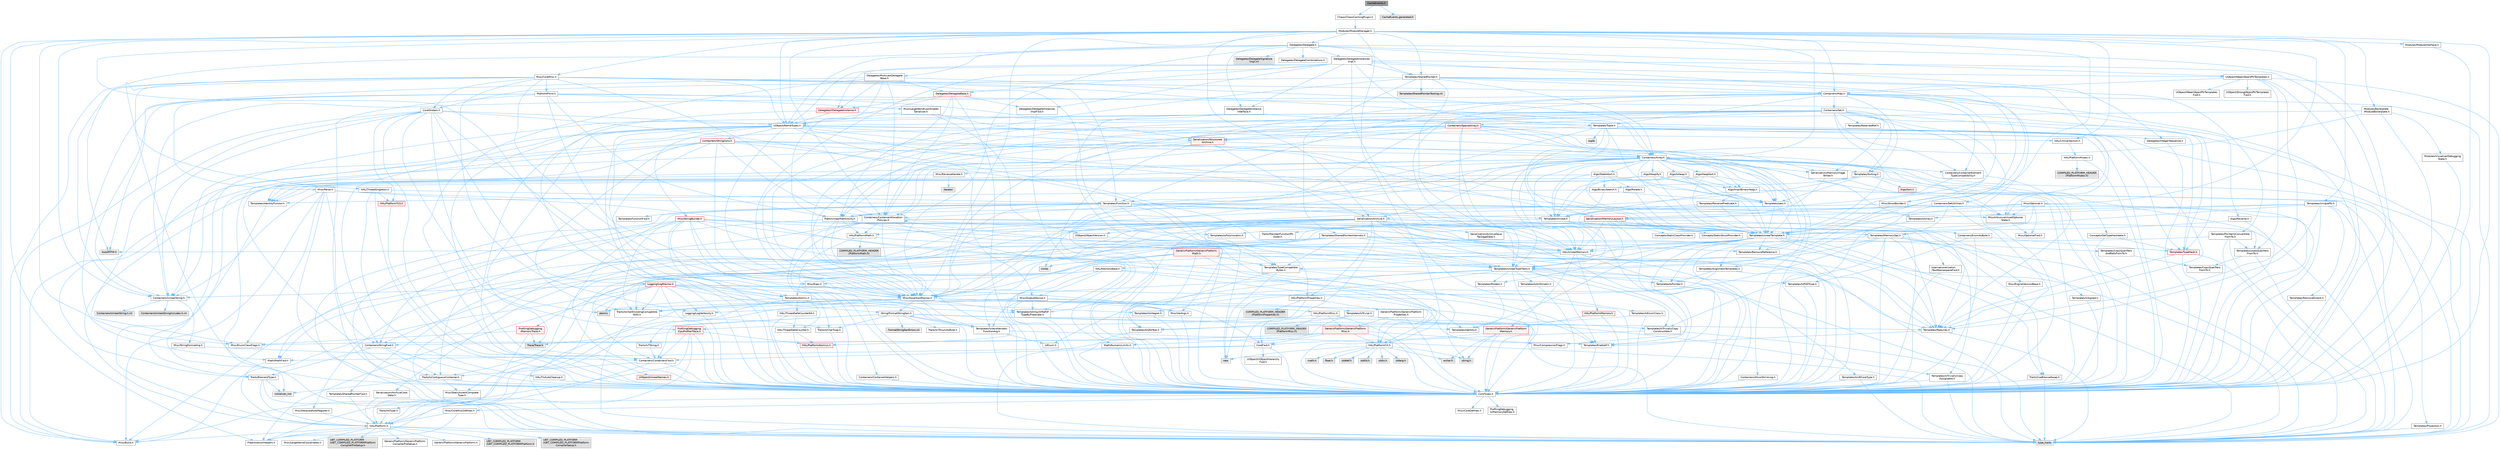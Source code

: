 digraph "CacheEvents.h"
{
 // INTERACTIVE_SVG=YES
 // LATEX_PDF_SIZE
  bgcolor="transparent";
  edge [fontname=Helvetica,fontsize=10,labelfontname=Helvetica,labelfontsize=10];
  node [fontname=Helvetica,fontsize=10,shape=box,height=0.2,width=0.4];
  Node1 [id="Node000001",label="CacheEvents.h",height=0.2,width=0.4,color="gray40", fillcolor="grey60", style="filled", fontcolor="black",tooltip=" "];
  Node1 -> Node2 [id="edge1_Node000001_Node000002",color="steelblue1",style="solid",tooltip=" "];
  Node2 [id="Node000002",label="Chaos/ChaosCachingPlugin.h",height=0.2,width=0.4,color="grey40", fillcolor="white", style="filled",URL="$d3/dc8/ChaosCachingPlugin_8h.html",tooltip=" "];
  Node2 -> Node3 [id="edge2_Node000002_Node000003",color="steelblue1",style="solid",tooltip=" "];
  Node3 [id="Node000003",label="Modules/ModuleManager.h",height=0.2,width=0.4,color="grey40", fillcolor="white", style="filled",URL="$d3/dd3/ModuleManager_8h.html",tooltip=" "];
  Node3 -> Node4 [id="edge3_Node000003_Node000004",color="steelblue1",style="solid",tooltip=" "];
  Node4 [id="Node000004",label="Containers/Array.h",height=0.2,width=0.4,color="grey40", fillcolor="white", style="filled",URL="$df/dd0/Array_8h.html",tooltip=" "];
  Node4 -> Node5 [id="edge4_Node000004_Node000005",color="steelblue1",style="solid",tooltip=" "];
  Node5 [id="Node000005",label="CoreTypes.h",height=0.2,width=0.4,color="grey40", fillcolor="white", style="filled",URL="$dc/dec/CoreTypes_8h.html",tooltip=" "];
  Node5 -> Node6 [id="edge5_Node000005_Node000006",color="steelblue1",style="solid",tooltip=" "];
  Node6 [id="Node000006",label="HAL/Platform.h",height=0.2,width=0.4,color="grey40", fillcolor="white", style="filled",URL="$d9/dd0/Platform_8h.html",tooltip=" "];
  Node6 -> Node7 [id="edge6_Node000006_Node000007",color="steelblue1",style="solid",tooltip=" "];
  Node7 [id="Node000007",label="Misc/Build.h",height=0.2,width=0.4,color="grey40", fillcolor="white", style="filled",URL="$d3/dbb/Build_8h.html",tooltip=" "];
  Node6 -> Node8 [id="edge7_Node000006_Node000008",color="steelblue1",style="solid",tooltip=" "];
  Node8 [id="Node000008",label="Misc/LargeWorldCoordinates.h",height=0.2,width=0.4,color="grey40", fillcolor="white", style="filled",URL="$d2/dcb/LargeWorldCoordinates_8h.html",tooltip=" "];
  Node6 -> Node9 [id="edge8_Node000006_Node000009",color="steelblue1",style="solid",tooltip=" "];
  Node9 [id="Node000009",label="type_traits",height=0.2,width=0.4,color="grey60", fillcolor="#E0E0E0", style="filled",tooltip=" "];
  Node6 -> Node10 [id="edge9_Node000006_Node000010",color="steelblue1",style="solid",tooltip=" "];
  Node10 [id="Node000010",label="PreprocessorHelpers.h",height=0.2,width=0.4,color="grey40", fillcolor="white", style="filled",URL="$db/ddb/PreprocessorHelpers_8h.html",tooltip=" "];
  Node6 -> Node11 [id="edge10_Node000006_Node000011",color="steelblue1",style="solid",tooltip=" "];
  Node11 [id="Node000011",label="UBT_COMPILED_PLATFORM\l/UBT_COMPILED_PLATFORMPlatform\lCompilerPreSetup.h",height=0.2,width=0.4,color="grey60", fillcolor="#E0E0E0", style="filled",tooltip=" "];
  Node6 -> Node12 [id="edge11_Node000006_Node000012",color="steelblue1",style="solid",tooltip=" "];
  Node12 [id="Node000012",label="GenericPlatform/GenericPlatform\lCompilerPreSetup.h",height=0.2,width=0.4,color="grey40", fillcolor="white", style="filled",URL="$d9/dc8/GenericPlatformCompilerPreSetup_8h.html",tooltip=" "];
  Node6 -> Node13 [id="edge12_Node000006_Node000013",color="steelblue1",style="solid",tooltip=" "];
  Node13 [id="Node000013",label="GenericPlatform/GenericPlatform.h",height=0.2,width=0.4,color="grey40", fillcolor="white", style="filled",URL="$d6/d84/GenericPlatform_8h.html",tooltip=" "];
  Node6 -> Node14 [id="edge13_Node000006_Node000014",color="steelblue1",style="solid",tooltip=" "];
  Node14 [id="Node000014",label="UBT_COMPILED_PLATFORM\l/UBT_COMPILED_PLATFORMPlatform.h",height=0.2,width=0.4,color="grey60", fillcolor="#E0E0E0", style="filled",tooltip=" "];
  Node6 -> Node15 [id="edge14_Node000006_Node000015",color="steelblue1",style="solid",tooltip=" "];
  Node15 [id="Node000015",label="UBT_COMPILED_PLATFORM\l/UBT_COMPILED_PLATFORMPlatform\lCompilerSetup.h",height=0.2,width=0.4,color="grey60", fillcolor="#E0E0E0", style="filled",tooltip=" "];
  Node5 -> Node16 [id="edge15_Node000005_Node000016",color="steelblue1",style="solid",tooltip=" "];
  Node16 [id="Node000016",label="ProfilingDebugging\l/UMemoryDefines.h",height=0.2,width=0.4,color="grey40", fillcolor="white", style="filled",URL="$d2/da2/UMemoryDefines_8h.html",tooltip=" "];
  Node5 -> Node17 [id="edge16_Node000005_Node000017",color="steelblue1",style="solid",tooltip=" "];
  Node17 [id="Node000017",label="Misc/CoreMiscDefines.h",height=0.2,width=0.4,color="grey40", fillcolor="white", style="filled",URL="$da/d38/CoreMiscDefines_8h.html",tooltip=" "];
  Node17 -> Node6 [id="edge17_Node000017_Node000006",color="steelblue1",style="solid",tooltip=" "];
  Node17 -> Node10 [id="edge18_Node000017_Node000010",color="steelblue1",style="solid",tooltip=" "];
  Node5 -> Node18 [id="edge19_Node000005_Node000018",color="steelblue1",style="solid",tooltip=" "];
  Node18 [id="Node000018",label="Misc/CoreDefines.h",height=0.2,width=0.4,color="grey40", fillcolor="white", style="filled",URL="$d3/dd2/CoreDefines_8h.html",tooltip=" "];
  Node4 -> Node19 [id="edge20_Node000004_Node000019",color="steelblue1",style="solid",tooltip=" "];
  Node19 [id="Node000019",label="Misc/AssertionMacros.h",height=0.2,width=0.4,color="grey40", fillcolor="white", style="filled",URL="$d0/dfa/AssertionMacros_8h.html",tooltip=" "];
  Node19 -> Node5 [id="edge21_Node000019_Node000005",color="steelblue1",style="solid",tooltip=" "];
  Node19 -> Node6 [id="edge22_Node000019_Node000006",color="steelblue1",style="solid",tooltip=" "];
  Node19 -> Node20 [id="edge23_Node000019_Node000020",color="steelblue1",style="solid",tooltip=" "];
  Node20 [id="Node000020",label="HAL/PlatformMisc.h",height=0.2,width=0.4,color="grey40", fillcolor="white", style="filled",URL="$d0/df5/PlatformMisc_8h.html",tooltip=" "];
  Node20 -> Node5 [id="edge24_Node000020_Node000005",color="steelblue1",style="solid",tooltip=" "];
  Node20 -> Node21 [id="edge25_Node000020_Node000021",color="steelblue1",style="solid",tooltip=" "];
  Node21 [id="Node000021",label="GenericPlatform/GenericPlatform\lMisc.h",height=0.2,width=0.4,color="red", fillcolor="#FFF0F0", style="filled",URL="$db/d9a/GenericPlatformMisc_8h.html",tooltip=" "];
  Node21 -> Node22 [id="edge26_Node000021_Node000022",color="steelblue1",style="solid",tooltip=" "];
  Node22 [id="Node000022",label="Containers/StringFwd.h",height=0.2,width=0.4,color="grey40", fillcolor="white", style="filled",URL="$df/d37/StringFwd_8h.html",tooltip=" "];
  Node22 -> Node5 [id="edge27_Node000022_Node000005",color="steelblue1",style="solid",tooltip=" "];
  Node22 -> Node23 [id="edge28_Node000022_Node000023",color="steelblue1",style="solid",tooltip=" "];
  Node23 [id="Node000023",label="Traits/ElementType.h",height=0.2,width=0.4,color="grey40", fillcolor="white", style="filled",URL="$d5/d4f/ElementType_8h.html",tooltip=" "];
  Node23 -> Node6 [id="edge29_Node000023_Node000006",color="steelblue1",style="solid",tooltip=" "];
  Node23 -> Node24 [id="edge30_Node000023_Node000024",color="steelblue1",style="solid",tooltip=" "];
  Node24 [id="Node000024",label="initializer_list",height=0.2,width=0.4,color="grey60", fillcolor="#E0E0E0", style="filled",tooltip=" "];
  Node23 -> Node9 [id="edge31_Node000023_Node000009",color="steelblue1",style="solid",tooltip=" "];
  Node22 -> Node25 [id="edge32_Node000022_Node000025",color="steelblue1",style="solid",tooltip=" "];
  Node25 [id="Node000025",label="Traits/IsContiguousContainer.h",height=0.2,width=0.4,color="grey40", fillcolor="white", style="filled",URL="$d5/d3c/IsContiguousContainer_8h.html",tooltip=" "];
  Node25 -> Node5 [id="edge33_Node000025_Node000005",color="steelblue1",style="solid",tooltip=" "];
  Node25 -> Node26 [id="edge34_Node000025_Node000026",color="steelblue1",style="solid",tooltip=" "];
  Node26 [id="Node000026",label="Misc/StaticAssertComplete\lType.h",height=0.2,width=0.4,color="grey40", fillcolor="white", style="filled",URL="$d5/d4e/StaticAssertCompleteType_8h.html",tooltip=" "];
  Node25 -> Node24 [id="edge35_Node000025_Node000024",color="steelblue1",style="solid",tooltip=" "];
  Node21 -> Node27 [id="edge36_Node000021_Node000027",color="steelblue1",style="solid",tooltip=" "];
  Node27 [id="Node000027",label="CoreFwd.h",height=0.2,width=0.4,color="grey40", fillcolor="white", style="filled",URL="$d1/d1e/CoreFwd_8h.html",tooltip=" "];
  Node27 -> Node5 [id="edge37_Node000027_Node000005",color="steelblue1",style="solid",tooltip=" "];
  Node27 -> Node28 [id="edge38_Node000027_Node000028",color="steelblue1",style="solid",tooltip=" "];
  Node28 [id="Node000028",label="Containers/ContainersFwd.h",height=0.2,width=0.4,color="grey40", fillcolor="white", style="filled",URL="$d4/d0a/ContainersFwd_8h.html",tooltip=" "];
  Node28 -> Node6 [id="edge39_Node000028_Node000006",color="steelblue1",style="solid",tooltip=" "];
  Node28 -> Node5 [id="edge40_Node000028_Node000005",color="steelblue1",style="solid",tooltip=" "];
  Node28 -> Node25 [id="edge41_Node000028_Node000025",color="steelblue1",style="solid",tooltip=" "];
  Node27 -> Node29 [id="edge42_Node000027_Node000029",color="steelblue1",style="solid",tooltip=" "];
  Node29 [id="Node000029",label="Math/MathFwd.h",height=0.2,width=0.4,color="grey40", fillcolor="white", style="filled",URL="$d2/d10/MathFwd_8h.html",tooltip=" "];
  Node29 -> Node6 [id="edge43_Node000029_Node000006",color="steelblue1",style="solid",tooltip=" "];
  Node27 -> Node30 [id="edge44_Node000027_Node000030",color="steelblue1",style="solid",tooltip=" "];
  Node30 [id="Node000030",label="UObject/UObjectHierarchy\lFwd.h",height=0.2,width=0.4,color="grey40", fillcolor="white", style="filled",URL="$d3/d13/UObjectHierarchyFwd_8h.html",tooltip=" "];
  Node21 -> Node5 [id="edge45_Node000021_Node000005",color="steelblue1",style="solid",tooltip=" "];
  Node21 -> Node32 [id="edge46_Node000021_Node000032",color="steelblue1",style="solid",tooltip=" "];
  Node32 [id="Node000032",label="HAL/PlatformCrt.h",height=0.2,width=0.4,color="grey40", fillcolor="white", style="filled",URL="$d8/d75/PlatformCrt_8h.html",tooltip=" "];
  Node32 -> Node33 [id="edge47_Node000032_Node000033",color="steelblue1",style="solid",tooltip=" "];
  Node33 [id="Node000033",label="new",height=0.2,width=0.4,color="grey60", fillcolor="#E0E0E0", style="filled",tooltip=" "];
  Node32 -> Node34 [id="edge48_Node000032_Node000034",color="steelblue1",style="solid",tooltip=" "];
  Node34 [id="Node000034",label="wchar.h",height=0.2,width=0.4,color="grey60", fillcolor="#E0E0E0", style="filled",tooltip=" "];
  Node32 -> Node35 [id="edge49_Node000032_Node000035",color="steelblue1",style="solid",tooltip=" "];
  Node35 [id="Node000035",label="stddef.h",height=0.2,width=0.4,color="grey60", fillcolor="#E0E0E0", style="filled",tooltip=" "];
  Node32 -> Node36 [id="edge50_Node000032_Node000036",color="steelblue1",style="solid",tooltip=" "];
  Node36 [id="Node000036",label="stdlib.h",height=0.2,width=0.4,color="grey60", fillcolor="#E0E0E0", style="filled",tooltip=" "];
  Node32 -> Node37 [id="edge51_Node000032_Node000037",color="steelblue1",style="solid",tooltip=" "];
  Node37 [id="Node000037",label="stdio.h",height=0.2,width=0.4,color="grey60", fillcolor="#E0E0E0", style="filled",tooltip=" "];
  Node32 -> Node38 [id="edge52_Node000032_Node000038",color="steelblue1",style="solid",tooltip=" "];
  Node38 [id="Node000038",label="stdarg.h",height=0.2,width=0.4,color="grey60", fillcolor="#E0E0E0", style="filled",tooltip=" "];
  Node32 -> Node39 [id="edge53_Node000032_Node000039",color="steelblue1",style="solid",tooltip=" "];
  Node39 [id="Node000039",label="math.h",height=0.2,width=0.4,color="grey60", fillcolor="#E0E0E0", style="filled",tooltip=" "];
  Node32 -> Node40 [id="edge54_Node000032_Node000040",color="steelblue1",style="solid",tooltip=" "];
  Node40 [id="Node000040",label="float.h",height=0.2,width=0.4,color="grey60", fillcolor="#E0E0E0", style="filled",tooltip=" "];
  Node32 -> Node41 [id="edge55_Node000032_Node000041",color="steelblue1",style="solid",tooltip=" "];
  Node41 [id="Node000041",label="string.h",height=0.2,width=0.4,color="grey60", fillcolor="#E0E0E0", style="filled",tooltip=" "];
  Node21 -> Node42 [id="edge56_Node000021_Node000042",color="steelblue1",style="solid",tooltip=" "];
  Node42 [id="Node000042",label="Math/NumericLimits.h",height=0.2,width=0.4,color="grey40", fillcolor="white", style="filled",URL="$df/d1b/NumericLimits_8h.html",tooltip=" "];
  Node42 -> Node5 [id="edge57_Node000042_Node000005",color="steelblue1",style="solid",tooltip=" "];
  Node21 -> Node43 [id="edge58_Node000021_Node000043",color="steelblue1",style="solid",tooltip=" "];
  Node43 [id="Node000043",label="Misc/CompressionFlags.h",height=0.2,width=0.4,color="grey40", fillcolor="white", style="filled",URL="$d9/d76/CompressionFlags_8h.html",tooltip=" "];
  Node21 -> Node44 [id="edge59_Node000021_Node000044",color="steelblue1",style="solid",tooltip=" "];
  Node44 [id="Node000044",label="Misc/EnumClassFlags.h",height=0.2,width=0.4,color="grey40", fillcolor="white", style="filled",URL="$d8/de7/EnumClassFlags_8h.html",tooltip=" "];
  Node20 -> Node47 [id="edge60_Node000020_Node000047",color="steelblue1",style="solid",tooltip=" "];
  Node47 [id="Node000047",label="COMPILED_PLATFORM_HEADER\l(PlatformMisc.h)",height=0.2,width=0.4,color="grey60", fillcolor="#E0E0E0", style="filled",tooltip=" "];
  Node20 -> Node48 [id="edge61_Node000020_Node000048",color="steelblue1",style="solid",tooltip=" "];
  Node48 [id="Node000048",label="ProfilingDebugging\l/CpuProfilerTrace.h",height=0.2,width=0.4,color="red", fillcolor="#FFF0F0", style="filled",URL="$da/dcb/CpuProfilerTrace_8h.html",tooltip=" "];
  Node48 -> Node5 [id="edge62_Node000048_Node000005",color="steelblue1",style="solid",tooltip=" "];
  Node48 -> Node28 [id="edge63_Node000048_Node000028",color="steelblue1",style="solid",tooltip=" "];
  Node48 -> Node49 [id="edge64_Node000048_Node000049",color="steelblue1",style="solid",tooltip=" "];
  Node49 [id="Node000049",label="HAL/PlatformAtomics.h",height=0.2,width=0.4,color="red", fillcolor="#FFF0F0", style="filled",URL="$d3/d36/PlatformAtomics_8h.html",tooltip=" "];
  Node49 -> Node5 [id="edge65_Node000049_Node000005",color="steelblue1",style="solid",tooltip=" "];
  Node48 -> Node10 [id="edge66_Node000048_Node000010",color="steelblue1",style="solid",tooltip=" "];
  Node48 -> Node7 [id="edge67_Node000048_Node000007",color="steelblue1",style="solid",tooltip=" "];
  Node48 -> Node55 [id="edge68_Node000048_Node000055",color="steelblue1",style="solid",tooltip=" "];
  Node55 [id="Node000055",label="Trace/Trace.h",height=0.2,width=0.4,color="grey60", fillcolor="#E0E0E0", style="filled",tooltip=" "];
  Node19 -> Node10 [id="edge69_Node000019_Node000010",color="steelblue1",style="solid",tooltip=" "];
  Node19 -> Node56 [id="edge70_Node000019_Node000056",color="steelblue1",style="solid",tooltip=" "];
  Node56 [id="Node000056",label="Templates/EnableIf.h",height=0.2,width=0.4,color="grey40", fillcolor="white", style="filled",URL="$d7/d60/EnableIf_8h.html",tooltip=" "];
  Node56 -> Node5 [id="edge71_Node000056_Node000005",color="steelblue1",style="solid",tooltip=" "];
  Node19 -> Node57 [id="edge72_Node000019_Node000057",color="steelblue1",style="solid",tooltip=" "];
  Node57 [id="Node000057",label="Templates/IsArrayOrRefOf\lTypeByPredicate.h",height=0.2,width=0.4,color="grey40", fillcolor="white", style="filled",URL="$d6/da1/IsArrayOrRefOfTypeByPredicate_8h.html",tooltip=" "];
  Node57 -> Node5 [id="edge73_Node000057_Node000005",color="steelblue1",style="solid",tooltip=" "];
  Node19 -> Node58 [id="edge74_Node000019_Node000058",color="steelblue1",style="solid",tooltip=" "];
  Node58 [id="Node000058",label="Templates/IsValidVariadic\lFunctionArg.h",height=0.2,width=0.4,color="grey40", fillcolor="white", style="filled",URL="$d0/dc8/IsValidVariadicFunctionArg_8h.html",tooltip=" "];
  Node58 -> Node5 [id="edge75_Node000058_Node000005",color="steelblue1",style="solid",tooltip=" "];
  Node58 -> Node59 [id="edge76_Node000058_Node000059",color="steelblue1",style="solid",tooltip=" "];
  Node59 [id="Node000059",label="IsEnum.h",height=0.2,width=0.4,color="grey40", fillcolor="white", style="filled",URL="$d4/de5/IsEnum_8h.html",tooltip=" "];
  Node58 -> Node9 [id="edge77_Node000058_Node000009",color="steelblue1",style="solid",tooltip=" "];
  Node19 -> Node60 [id="edge78_Node000019_Node000060",color="steelblue1",style="solid",tooltip=" "];
  Node60 [id="Node000060",label="Traits/IsCharEncodingCompatible\lWith.h",height=0.2,width=0.4,color="grey40", fillcolor="white", style="filled",URL="$df/dd1/IsCharEncodingCompatibleWith_8h.html",tooltip=" "];
  Node60 -> Node9 [id="edge79_Node000060_Node000009",color="steelblue1",style="solid",tooltip=" "];
  Node60 -> Node61 [id="edge80_Node000060_Node000061",color="steelblue1",style="solid",tooltip=" "];
  Node61 [id="Node000061",label="Traits/IsCharType.h",height=0.2,width=0.4,color="grey40", fillcolor="white", style="filled",URL="$db/d51/IsCharType_8h.html",tooltip=" "];
  Node61 -> Node5 [id="edge81_Node000061_Node000005",color="steelblue1",style="solid",tooltip=" "];
  Node19 -> Node62 [id="edge82_Node000019_Node000062",color="steelblue1",style="solid",tooltip=" "];
  Node62 [id="Node000062",label="Misc/VarArgs.h",height=0.2,width=0.4,color="grey40", fillcolor="white", style="filled",URL="$d5/d6f/VarArgs_8h.html",tooltip=" "];
  Node62 -> Node5 [id="edge83_Node000062_Node000005",color="steelblue1",style="solid",tooltip=" "];
  Node19 -> Node63 [id="edge84_Node000019_Node000063",color="steelblue1",style="solid",tooltip=" "];
  Node63 [id="Node000063",label="String/FormatStringSan.h",height=0.2,width=0.4,color="grey40", fillcolor="white", style="filled",URL="$d3/d8b/FormatStringSan_8h.html",tooltip=" "];
  Node63 -> Node9 [id="edge85_Node000063_Node000009",color="steelblue1",style="solid",tooltip=" "];
  Node63 -> Node5 [id="edge86_Node000063_Node000005",color="steelblue1",style="solid",tooltip=" "];
  Node63 -> Node64 [id="edge87_Node000063_Node000064",color="steelblue1",style="solid",tooltip=" "];
  Node64 [id="Node000064",label="Templates/Requires.h",height=0.2,width=0.4,color="grey40", fillcolor="white", style="filled",URL="$dc/d96/Requires_8h.html",tooltip=" "];
  Node64 -> Node56 [id="edge88_Node000064_Node000056",color="steelblue1",style="solid",tooltip=" "];
  Node64 -> Node9 [id="edge89_Node000064_Node000009",color="steelblue1",style="solid",tooltip=" "];
  Node63 -> Node65 [id="edge90_Node000063_Node000065",color="steelblue1",style="solid",tooltip=" "];
  Node65 [id="Node000065",label="Templates/Identity.h",height=0.2,width=0.4,color="grey40", fillcolor="white", style="filled",URL="$d0/dd5/Identity_8h.html",tooltip=" "];
  Node63 -> Node58 [id="edge91_Node000063_Node000058",color="steelblue1",style="solid",tooltip=" "];
  Node63 -> Node61 [id="edge92_Node000063_Node000061",color="steelblue1",style="solid",tooltip=" "];
  Node63 -> Node66 [id="edge93_Node000063_Node000066",color="steelblue1",style="solid",tooltip=" "];
  Node66 [id="Node000066",label="Traits/IsTEnumAsByte.h",height=0.2,width=0.4,color="grey40", fillcolor="white", style="filled",URL="$d1/de6/IsTEnumAsByte_8h.html",tooltip=" "];
  Node63 -> Node67 [id="edge94_Node000063_Node000067",color="steelblue1",style="solid",tooltip=" "];
  Node67 [id="Node000067",label="Traits/IsTString.h",height=0.2,width=0.4,color="grey40", fillcolor="white", style="filled",URL="$d0/df8/IsTString_8h.html",tooltip=" "];
  Node67 -> Node28 [id="edge95_Node000067_Node000028",color="steelblue1",style="solid",tooltip=" "];
  Node63 -> Node28 [id="edge96_Node000063_Node000028",color="steelblue1",style="solid",tooltip=" "];
  Node63 -> Node68 [id="edge97_Node000063_Node000068",color="steelblue1",style="solid",tooltip=" "];
  Node68 [id="Node000068",label="FormatStringSanErrors.inl",height=0.2,width=0.4,color="grey60", fillcolor="#E0E0E0", style="filled",tooltip=" "];
  Node19 -> Node69 [id="edge98_Node000019_Node000069",color="steelblue1",style="solid",tooltip=" "];
  Node69 [id="Node000069",label="atomic",height=0.2,width=0.4,color="grey60", fillcolor="#E0E0E0", style="filled",tooltip=" "];
  Node4 -> Node70 [id="edge99_Node000004_Node000070",color="steelblue1",style="solid",tooltip=" "];
  Node70 [id="Node000070",label="Misc/IntrusiveUnsetOptional\lState.h",height=0.2,width=0.4,color="grey40", fillcolor="white", style="filled",URL="$d2/d0a/IntrusiveUnsetOptionalState_8h.html",tooltip=" "];
  Node70 -> Node71 [id="edge100_Node000070_Node000071",color="steelblue1",style="solid",tooltip=" "];
  Node71 [id="Node000071",label="Misc/OptionalFwd.h",height=0.2,width=0.4,color="grey40", fillcolor="white", style="filled",URL="$dc/d50/OptionalFwd_8h.html",tooltip=" "];
  Node4 -> Node72 [id="edge101_Node000004_Node000072",color="steelblue1",style="solid",tooltip=" "];
  Node72 [id="Node000072",label="Misc/ReverseIterate.h",height=0.2,width=0.4,color="grey40", fillcolor="white", style="filled",URL="$db/de3/ReverseIterate_8h.html",tooltip=" "];
  Node72 -> Node6 [id="edge102_Node000072_Node000006",color="steelblue1",style="solid",tooltip=" "];
  Node72 -> Node73 [id="edge103_Node000072_Node000073",color="steelblue1",style="solid",tooltip=" "];
  Node73 [id="Node000073",label="iterator",height=0.2,width=0.4,color="grey60", fillcolor="#E0E0E0", style="filled",tooltip=" "];
  Node4 -> Node74 [id="edge104_Node000004_Node000074",color="steelblue1",style="solid",tooltip=" "];
  Node74 [id="Node000074",label="HAL/UnrealMemory.h",height=0.2,width=0.4,color="grey40", fillcolor="white", style="filled",URL="$d9/d96/UnrealMemory_8h.html",tooltip=" "];
  Node74 -> Node5 [id="edge105_Node000074_Node000005",color="steelblue1",style="solid",tooltip=" "];
  Node74 -> Node75 [id="edge106_Node000074_Node000075",color="steelblue1",style="solid",tooltip=" "];
  Node75 [id="Node000075",label="GenericPlatform/GenericPlatform\lMemory.h",height=0.2,width=0.4,color="red", fillcolor="#FFF0F0", style="filled",URL="$dd/d22/GenericPlatformMemory_8h.html",tooltip=" "];
  Node75 -> Node27 [id="edge107_Node000075_Node000027",color="steelblue1",style="solid",tooltip=" "];
  Node75 -> Node5 [id="edge108_Node000075_Node000005",color="steelblue1",style="solid",tooltip=" "];
  Node75 -> Node41 [id="edge109_Node000075_Node000041",color="steelblue1",style="solid",tooltip=" "];
  Node75 -> Node34 [id="edge110_Node000075_Node000034",color="steelblue1",style="solid",tooltip=" "];
  Node74 -> Node78 [id="edge111_Node000074_Node000078",color="steelblue1",style="solid",tooltip=" "];
  Node78 [id="Node000078",label="HAL/MemoryBase.h",height=0.2,width=0.4,color="grey40", fillcolor="white", style="filled",URL="$d6/d9f/MemoryBase_8h.html",tooltip=" "];
  Node78 -> Node5 [id="edge112_Node000078_Node000005",color="steelblue1",style="solid",tooltip=" "];
  Node78 -> Node49 [id="edge113_Node000078_Node000049",color="steelblue1",style="solid",tooltip=" "];
  Node78 -> Node32 [id="edge114_Node000078_Node000032",color="steelblue1",style="solid",tooltip=" "];
  Node78 -> Node79 [id="edge115_Node000078_Node000079",color="steelblue1",style="solid",tooltip=" "];
  Node79 [id="Node000079",label="Misc/Exec.h",height=0.2,width=0.4,color="grey40", fillcolor="white", style="filled",URL="$de/ddb/Exec_8h.html",tooltip=" "];
  Node79 -> Node5 [id="edge116_Node000079_Node000005",color="steelblue1",style="solid",tooltip=" "];
  Node79 -> Node19 [id="edge117_Node000079_Node000019",color="steelblue1",style="solid",tooltip=" "];
  Node78 -> Node80 [id="edge118_Node000078_Node000080",color="steelblue1",style="solid",tooltip=" "];
  Node80 [id="Node000080",label="Misc/OutputDevice.h",height=0.2,width=0.4,color="grey40", fillcolor="white", style="filled",URL="$d7/d32/OutputDevice_8h.html",tooltip=" "];
  Node80 -> Node27 [id="edge119_Node000080_Node000027",color="steelblue1",style="solid",tooltip=" "];
  Node80 -> Node5 [id="edge120_Node000080_Node000005",color="steelblue1",style="solid",tooltip=" "];
  Node80 -> Node81 [id="edge121_Node000080_Node000081",color="steelblue1",style="solid",tooltip=" "];
  Node81 [id="Node000081",label="Logging/LogVerbosity.h",height=0.2,width=0.4,color="grey40", fillcolor="white", style="filled",URL="$d2/d8f/LogVerbosity_8h.html",tooltip=" "];
  Node81 -> Node5 [id="edge122_Node000081_Node000005",color="steelblue1",style="solid",tooltip=" "];
  Node80 -> Node62 [id="edge123_Node000080_Node000062",color="steelblue1",style="solid",tooltip=" "];
  Node80 -> Node57 [id="edge124_Node000080_Node000057",color="steelblue1",style="solid",tooltip=" "];
  Node80 -> Node58 [id="edge125_Node000080_Node000058",color="steelblue1",style="solid",tooltip=" "];
  Node80 -> Node60 [id="edge126_Node000080_Node000060",color="steelblue1",style="solid",tooltip=" "];
  Node78 -> Node82 [id="edge127_Node000078_Node000082",color="steelblue1",style="solid",tooltip=" "];
  Node82 [id="Node000082",label="Templates/Atomic.h",height=0.2,width=0.4,color="grey40", fillcolor="white", style="filled",URL="$d3/d91/Atomic_8h.html",tooltip=" "];
  Node82 -> Node83 [id="edge128_Node000082_Node000083",color="steelblue1",style="solid",tooltip=" "];
  Node83 [id="Node000083",label="HAL/ThreadSafeCounter.h",height=0.2,width=0.4,color="grey40", fillcolor="white", style="filled",URL="$dc/dc9/ThreadSafeCounter_8h.html",tooltip=" "];
  Node83 -> Node5 [id="edge129_Node000083_Node000005",color="steelblue1",style="solid",tooltip=" "];
  Node83 -> Node49 [id="edge130_Node000083_Node000049",color="steelblue1",style="solid",tooltip=" "];
  Node82 -> Node84 [id="edge131_Node000082_Node000084",color="steelblue1",style="solid",tooltip=" "];
  Node84 [id="Node000084",label="HAL/ThreadSafeCounter64.h",height=0.2,width=0.4,color="grey40", fillcolor="white", style="filled",URL="$d0/d12/ThreadSafeCounter64_8h.html",tooltip=" "];
  Node84 -> Node5 [id="edge132_Node000084_Node000005",color="steelblue1",style="solid",tooltip=" "];
  Node84 -> Node83 [id="edge133_Node000084_Node000083",color="steelblue1",style="solid",tooltip=" "];
  Node82 -> Node85 [id="edge134_Node000082_Node000085",color="steelblue1",style="solid",tooltip=" "];
  Node85 [id="Node000085",label="Templates/IsIntegral.h",height=0.2,width=0.4,color="grey40", fillcolor="white", style="filled",URL="$da/d64/IsIntegral_8h.html",tooltip=" "];
  Node85 -> Node5 [id="edge135_Node000085_Node000005",color="steelblue1",style="solid",tooltip=" "];
  Node82 -> Node86 [id="edge136_Node000082_Node000086",color="steelblue1",style="solid",tooltip=" "];
  Node86 [id="Node000086",label="Templates/IsTrivial.h",height=0.2,width=0.4,color="grey40", fillcolor="white", style="filled",URL="$da/d4c/IsTrivial_8h.html",tooltip=" "];
  Node86 -> Node87 [id="edge137_Node000086_Node000087",color="steelblue1",style="solid",tooltip=" "];
  Node87 [id="Node000087",label="Templates/AndOrNot.h",height=0.2,width=0.4,color="grey40", fillcolor="white", style="filled",URL="$db/d0a/AndOrNot_8h.html",tooltip=" "];
  Node87 -> Node5 [id="edge138_Node000087_Node000005",color="steelblue1",style="solid",tooltip=" "];
  Node86 -> Node88 [id="edge139_Node000086_Node000088",color="steelblue1",style="solid",tooltip=" "];
  Node88 [id="Node000088",label="Templates/IsTriviallyCopy\lConstructible.h",height=0.2,width=0.4,color="grey40", fillcolor="white", style="filled",URL="$d3/d78/IsTriviallyCopyConstructible_8h.html",tooltip=" "];
  Node88 -> Node5 [id="edge140_Node000088_Node000005",color="steelblue1",style="solid",tooltip=" "];
  Node88 -> Node9 [id="edge141_Node000088_Node000009",color="steelblue1",style="solid",tooltip=" "];
  Node86 -> Node89 [id="edge142_Node000086_Node000089",color="steelblue1",style="solid",tooltip=" "];
  Node89 [id="Node000089",label="Templates/IsTriviallyCopy\lAssignable.h",height=0.2,width=0.4,color="grey40", fillcolor="white", style="filled",URL="$d2/df2/IsTriviallyCopyAssignable_8h.html",tooltip=" "];
  Node89 -> Node5 [id="edge143_Node000089_Node000005",color="steelblue1",style="solid",tooltip=" "];
  Node89 -> Node9 [id="edge144_Node000089_Node000009",color="steelblue1",style="solid",tooltip=" "];
  Node86 -> Node9 [id="edge145_Node000086_Node000009",color="steelblue1",style="solid",tooltip=" "];
  Node82 -> Node90 [id="edge146_Node000082_Node000090",color="steelblue1",style="solid",tooltip=" "];
  Node90 [id="Node000090",label="Traits/IntType.h",height=0.2,width=0.4,color="grey40", fillcolor="white", style="filled",URL="$d7/deb/IntType_8h.html",tooltip=" "];
  Node90 -> Node6 [id="edge147_Node000090_Node000006",color="steelblue1",style="solid",tooltip=" "];
  Node82 -> Node69 [id="edge148_Node000082_Node000069",color="steelblue1",style="solid",tooltip=" "];
  Node74 -> Node91 [id="edge149_Node000074_Node000091",color="steelblue1",style="solid",tooltip=" "];
  Node91 [id="Node000091",label="HAL/PlatformMemory.h",height=0.2,width=0.4,color="red", fillcolor="#FFF0F0", style="filled",URL="$de/d68/PlatformMemory_8h.html",tooltip=" "];
  Node91 -> Node5 [id="edge150_Node000091_Node000005",color="steelblue1",style="solid",tooltip=" "];
  Node91 -> Node75 [id="edge151_Node000091_Node000075",color="steelblue1",style="solid",tooltip=" "];
  Node74 -> Node93 [id="edge152_Node000074_Node000093",color="steelblue1",style="solid",tooltip=" "];
  Node93 [id="Node000093",label="ProfilingDebugging\l/MemoryTrace.h",height=0.2,width=0.4,color="red", fillcolor="#FFF0F0", style="filled",URL="$da/dd7/MemoryTrace_8h.html",tooltip=" "];
  Node93 -> Node6 [id="edge153_Node000093_Node000006",color="steelblue1",style="solid",tooltip=" "];
  Node93 -> Node44 [id="edge154_Node000093_Node000044",color="steelblue1",style="solid",tooltip=" "];
  Node93 -> Node55 [id="edge155_Node000093_Node000055",color="steelblue1",style="solid",tooltip=" "];
  Node74 -> Node94 [id="edge156_Node000074_Node000094",color="steelblue1",style="solid",tooltip=" "];
  Node94 [id="Node000094",label="Templates/IsPointer.h",height=0.2,width=0.4,color="grey40", fillcolor="white", style="filled",URL="$d7/d05/IsPointer_8h.html",tooltip=" "];
  Node94 -> Node5 [id="edge157_Node000094_Node000005",color="steelblue1",style="solid",tooltip=" "];
  Node4 -> Node95 [id="edge158_Node000004_Node000095",color="steelblue1",style="solid",tooltip=" "];
  Node95 [id="Node000095",label="Templates/UnrealTypeTraits.h",height=0.2,width=0.4,color="grey40", fillcolor="white", style="filled",URL="$d2/d2d/UnrealTypeTraits_8h.html",tooltip=" "];
  Node95 -> Node5 [id="edge159_Node000095_Node000005",color="steelblue1",style="solid",tooltip=" "];
  Node95 -> Node94 [id="edge160_Node000095_Node000094",color="steelblue1",style="solid",tooltip=" "];
  Node95 -> Node19 [id="edge161_Node000095_Node000019",color="steelblue1",style="solid",tooltip=" "];
  Node95 -> Node87 [id="edge162_Node000095_Node000087",color="steelblue1",style="solid",tooltip=" "];
  Node95 -> Node56 [id="edge163_Node000095_Node000056",color="steelblue1",style="solid",tooltip=" "];
  Node95 -> Node96 [id="edge164_Node000095_Node000096",color="steelblue1",style="solid",tooltip=" "];
  Node96 [id="Node000096",label="Templates/IsArithmetic.h",height=0.2,width=0.4,color="grey40", fillcolor="white", style="filled",URL="$d2/d5d/IsArithmetic_8h.html",tooltip=" "];
  Node96 -> Node5 [id="edge165_Node000096_Node000005",color="steelblue1",style="solid",tooltip=" "];
  Node95 -> Node59 [id="edge166_Node000095_Node000059",color="steelblue1",style="solid",tooltip=" "];
  Node95 -> Node97 [id="edge167_Node000095_Node000097",color="steelblue1",style="solid",tooltip=" "];
  Node97 [id="Node000097",label="Templates/Models.h",height=0.2,width=0.4,color="grey40", fillcolor="white", style="filled",URL="$d3/d0c/Models_8h.html",tooltip=" "];
  Node97 -> Node65 [id="edge168_Node000097_Node000065",color="steelblue1",style="solid",tooltip=" "];
  Node95 -> Node98 [id="edge169_Node000095_Node000098",color="steelblue1",style="solid",tooltip=" "];
  Node98 [id="Node000098",label="Templates/IsPODType.h",height=0.2,width=0.4,color="grey40", fillcolor="white", style="filled",URL="$d7/db1/IsPODType_8h.html",tooltip=" "];
  Node98 -> Node5 [id="edge170_Node000098_Node000005",color="steelblue1",style="solid",tooltip=" "];
  Node95 -> Node99 [id="edge171_Node000095_Node000099",color="steelblue1",style="solid",tooltip=" "];
  Node99 [id="Node000099",label="Templates/IsUECoreType.h",height=0.2,width=0.4,color="grey40", fillcolor="white", style="filled",URL="$d1/db8/IsUECoreType_8h.html",tooltip=" "];
  Node99 -> Node5 [id="edge172_Node000099_Node000005",color="steelblue1",style="solid",tooltip=" "];
  Node99 -> Node9 [id="edge173_Node000099_Node000009",color="steelblue1",style="solid",tooltip=" "];
  Node95 -> Node88 [id="edge174_Node000095_Node000088",color="steelblue1",style="solid",tooltip=" "];
  Node4 -> Node100 [id="edge175_Node000004_Node000100",color="steelblue1",style="solid",tooltip=" "];
  Node100 [id="Node000100",label="Templates/UnrealTemplate.h",height=0.2,width=0.4,color="grey40", fillcolor="white", style="filled",URL="$d4/d24/UnrealTemplate_8h.html",tooltip=" "];
  Node100 -> Node5 [id="edge176_Node000100_Node000005",color="steelblue1",style="solid",tooltip=" "];
  Node100 -> Node94 [id="edge177_Node000100_Node000094",color="steelblue1",style="solid",tooltip=" "];
  Node100 -> Node74 [id="edge178_Node000100_Node000074",color="steelblue1",style="solid",tooltip=" "];
  Node100 -> Node101 [id="edge179_Node000100_Node000101",color="steelblue1",style="solid",tooltip=" "];
  Node101 [id="Node000101",label="Templates/CopyQualifiers\lAndRefsFromTo.h",height=0.2,width=0.4,color="grey40", fillcolor="white", style="filled",URL="$d3/db3/CopyQualifiersAndRefsFromTo_8h.html",tooltip=" "];
  Node101 -> Node102 [id="edge180_Node000101_Node000102",color="steelblue1",style="solid",tooltip=" "];
  Node102 [id="Node000102",label="Templates/CopyQualifiers\lFromTo.h",height=0.2,width=0.4,color="grey40", fillcolor="white", style="filled",URL="$d5/db4/CopyQualifiersFromTo_8h.html",tooltip=" "];
  Node100 -> Node95 [id="edge181_Node000100_Node000095",color="steelblue1",style="solid",tooltip=" "];
  Node100 -> Node103 [id="edge182_Node000100_Node000103",color="steelblue1",style="solid",tooltip=" "];
  Node103 [id="Node000103",label="Templates/RemoveReference.h",height=0.2,width=0.4,color="grey40", fillcolor="white", style="filled",URL="$da/dbe/RemoveReference_8h.html",tooltip=" "];
  Node103 -> Node5 [id="edge183_Node000103_Node000005",color="steelblue1",style="solid",tooltip=" "];
  Node100 -> Node64 [id="edge184_Node000100_Node000064",color="steelblue1",style="solid",tooltip=" "];
  Node100 -> Node104 [id="edge185_Node000100_Node000104",color="steelblue1",style="solid",tooltip=" "];
  Node104 [id="Node000104",label="Templates/TypeCompatible\lBytes.h",height=0.2,width=0.4,color="grey40", fillcolor="white", style="filled",URL="$df/d0a/TypeCompatibleBytes_8h.html",tooltip=" "];
  Node104 -> Node5 [id="edge186_Node000104_Node000005",color="steelblue1",style="solid",tooltip=" "];
  Node104 -> Node41 [id="edge187_Node000104_Node000041",color="steelblue1",style="solid",tooltip=" "];
  Node104 -> Node33 [id="edge188_Node000104_Node000033",color="steelblue1",style="solid",tooltip=" "];
  Node104 -> Node9 [id="edge189_Node000104_Node000009",color="steelblue1",style="solid",tooltip=" "];
  Node100 -> Node65 [id="edge190_Node000100_Node000065",color="steelblue1",style="solid",tooltip=" "];
  Node100 -> Node25 [id="edge191_Node000100_Node000025",color="steelblue1",style="solid",tooltip=" "];
  Node100 -> Node105 [id="edge192_Node000100_Node000105",color="steelblue1",style="solid",tooltip=" "];
  Node105 [id="Node000105",label="Traits/UseBitwiseSwap.h",height=0.2,width=0.4,color="grey40", fillcolor="white", style="filled",URL="$db/df3/UseBitwiseSwap_8h.html",tooltip=" "];
  Node105 -> Node5 [id="edge193_Node000105_Node000005",color="steelblue1",style="solid",tooltip=" "];
  Node105 -> Node9 [id="edge194_Node000105_Node000009",color="steelblue1",style="solid",tooltip=" "];
  Node100 -> Node9 [id="edge195_Node000100_Node000009",color="steelblue1",style="solid",tooltip=" "];
  Node4 -> Node106 [id="edge196_Node000004_Node000106",color="steelblue1",style="solid",tooltip=" "];
  Node106 [id="Node000106",label="Containers/AllowShrinking.h",height=0.2,width=0.4,color="grey40", fillcolor="white", style="filled",URL="$d7/d1a/AllowShrinking_8h.html",tooltip=" "];
  Node106 -> Node5 [id="edge197_Node000106_Node000005",color="steelblue1",style="solid",tooltip=" "];
  Node4 -> Node107 [id="edge198_Node000004_Node000107",color="steelblue1",style="solid",tooltip=" "];
  Node107 [id="Node000107",label="Containers/ContainerAllocation\lPolicies.h",height=0.2,width=0.4,color="grey40", fillcolor="white", style="filled",URL="$d7/dff/ContainerAllocationPolicies_8h.html",tooltip=" "];
  Node107 -> Node5 [id="edge199_Node000107_Node000005",color="steelblue1",style="solid",tooltip=" "];
  Node107 -> Node108 [id="edge200_Node000107_Node000108",color="steelblue1",style="solid",tooltip=" "];
  Node108 [id="Node000108",label="Containers/ContainerHelpers.h",height=0.2,width=0.4,color="grey40", fillcolor="white", style="filled",URL="$d7/d33/ContainerHelpers_8h.html",tooltip=" "];
  Node108 -> Node5 [id="edge201_Node000108_Node000005",color="steelblue1",style="solid",tooltip=" "];
  Node107 -> Node107 [id="edge202_Node000107_Node000107",color="steelblue1",style="solid",tooltip=" "];
  Node107 -> Node109 [id="edge203_Node000107_Node000109",color="steelblue1",style="solid",tooltip=" "];
  Node109 [id="Node000109",label="HAL/PlatformMath.h",height=0.2,width=0.4,color="grey40", fillcolor="white", style="filled",URL="$dc/d53/PlatformMath_8h.html",tooltip=" "];
  Node109 -> Node5 [id="edge204_Node000109_Node000005",color="steelblue1",style="solid",tooltip=" "];
  Node109 -> Node110 [id="edge205_Node000109_Node000110",color="steelblue1",style="solid",tooltip=" "];
  Node110 [id="Node000110",label="GenericPlatform/GenericPlatform\lMath.h",height=0.2,width=0.4,color="red", fillcolor="#FFF0F0", style="filled",URL="$d5/d79/GenericPlatformMath_8h.html",tooltip=" "];
  Node110 -> Node5 [id="edge206_Node000110_Node000005",color="steelblue1",style="solid",tooltip=" "];
  Node110 -> Node28 [id="edge207_Node000110_Node000028",color="steelblue1",style="solid",tooltip=" "];
  Node110 -> Node32 [id="edge208_Node000110_Node000032",color="steelblue1",style="solid",tooltip=" "];
  Node110 -> Node87 [id="edge209_Node000110_Node000087",color="steelblue1",style="solid",tooltip=" "];
  Node110 -> Node95 [id="edge210_Node000110_Node000095",color="steelblue1",style="solid",tooltip=" "];
  Node110 -> Node64 [id="edge211_Node000110_Node000064",color="steelblue1",style="solid",tooltip=" "];
  Node110 -> Node104 [id="edge212_Node000110_Node000104",color="steelblue1",style="solid",tooltip=" "];
  Node110 -> Node115 [id="edge213_Node000110_Node000115",color="steelblue1",style="solid",tooltip=" "];
  Node115 [id="Node000115",label="limits",height=0.2,width=0.4,color="grey60", fillcolor="#E0E0E0", style="filled",tooltip=" "];
  Node110 -> Node9 [id="edge214_Node000110_Node000009",color="steelblue1",style="solid",tooltip=" "];
  Node109 -> Node116 [id="edge215_Node000109_Node000116",color="steelblue1",style="solid",tooltip=" "];
  Node116 [id="Node000116",label="COMPILED_PLATFORM_HEADER\l(PlatformMath.h)",height=0.2,width=0.4,color="grey60", fillcolor="#E0E0E0", style="filled",tooltip=" "];
  Node107 -> Node74 [id="edge216_Node000107_Node000074",color="steelblue1",style="solid",tooltip=" "];
  Node107 -> Node42 [id="edge217_Node000107_Node000042",color="steelblue1",style="solid",tooltip=" "];
  Node107 -> Node19 [id="edge218_Node000107_Node000019",color="steelblue1",style="solid",tooltip=" "];
  Node107 -> Node117 [id="edge219_Node000107_Node000117",color="steelblue1",style="solid",tooltip=" "];
  Node117 [id="Node000117",label="Templates/IsPolymorphic.h",height=0.2,width=0.4,color="grey40", fillcolor="white", style="filled",URL="$dc/d20/IsPolymorphic_8h.html",tooltip=" "];
  Node107 -> Node118 [id="edge220_Node000107_Node000118",color="steelblue1",style="solid",tooltip=" "];
  Node118 [id="Node000118",label="Templates/MemoryOps.h",height=0.2,width=0.4,color="grey40", fillcolor="white", style="filled",URL="$db/dea/MemoryOps_8h.html",tooltip=" "];
  Node118 -> Node5 [id="edge221_Node000118_Node000005",color="steelblue1",style="solid",tooltip=" "];
  Node118 -> Node74 [id="edge222_Node000118_Node000074",color="steelblue1",style="solid",tooltip=" "];
  Node118 -> Node89 [id="edge223_Node000118_Node000089",color="steelblue1",style="solid",tooltip=" "];
  Node118 -> Node88 [id="edge224_Node000118_Node000088",color="steelblue1",style="solid",tooltip=" "];
  Node118 -> Node64 [id="edge225_Node000118_Node000064",color="steelblue1",style="solid",tooltip=" "];
  Node118 -> Node95 [id="edge226_Node000118_Node000095",color="steelblue1",style="solid",tooltip=" "];
  Node118 -> Node105 [id="edge227_Node000118_Node000105",color="steelblue1",style="solid",tooltip=" "];
  Node118 -> Node33 [id="edge228_Node000118_Node000033",color="steelblue1",style="solid",tooltip=" "];
  Node118 -> Node9 [id="edge229_Node000118_Node000009",color="steelblue1",style="solid",tooltip=" "];
  Node107 -> Node104 [id="edge230_Node000107_Node000104",color="steelblue1",style="solid",tooltip=" "];
  Node107 -> Node9 [id="edge231_Node000107_Node000009",color="steelblue1",style="solid",tooltip=" "];
  Node4 -> Node119 [id="edge232_Node000004_Node000119",color="steelblue1",style="solid",tooltip=" "];
  Node119 [id="Node000119",label="Containers/ContainerElement\lTypeCompatibility.h",height=0.2,width=0.4,color="grey40", fillcolor="white", style="filled",URL="$df/ddf/ContainerElementTypeCompatibility_8h.html",tooltip=" "];
  Node119 -> Node5 [id="edge233_Node000119_Node000005",color="steelblue1",style="solid",tooltip=" "];
  Node119 -> Node95 [id="edge234_Node000119_Node000095",color="steelblue1",style="solid",tooltip=" "];
  Node4 -> Node120 [id="edge235_Node000004_Node000120",color="steelblue1",style="solid",tooltip=" "];
  Node120 [id="Node000120",label="Serialization/Archive.h",height=0.2,width=0.4,color="grey40", fillcolor="white", style="filled",URL="$d7/d3b/Archive_8h.html",tooltip=" "];
  Node120 -> Node27 [id="edge236_Node000120_Node000027",color="steelblue1",style="solid",tooltip=" "];
  Node120 -> Node5 [id="edge237_Node000120_Node000005",color="steelblue1",style="solid",tooltip=" "];
  Node120 -> Node121 [id="edge238_Node000120_Node000121",color="steelblue1",style="solid",tooltip=" "];
  Node121 [id="Node000121",label="HAL/PlatformProperties.h",height=0.2,width=0.4,color="grey40", fillcolor="white", style="filled",URL="$d9/db0/PlatformProperties_8h.html",tooltip=" "];
  Node121 -> Node5 [id="edge239_Node000121_Node000005",color="steelblue1",style="solid",tooltip=" "];
  Node121 -> Node122 [id="edge240_Node000121_Node000122",color="steelblue1",style="solid",tooltip=" "];
  Node122 [id="Node000122",label="GenericPlatform/GenericPlatform\lProperties.h",height=0.2,width=0.4,color="grey40", fillcolor="white", style="filled",URL="$d2/dcd/GenericPlatformProperties_8h.html",tooltip=" "];
  Node122 -> Node5 [id="edge241_Node000122_Node000005",color="steelblue1",style="solid",tooltip=" "];
  Node122 -> Node21 [id="edge242_Node000122_Node000021",color="steelblue1",style="solid",tooltip=" "];
  Node121 -> Node123 [id="edge243_Node000121_Node000123",color="steelblue1",style="solid",tooltip=" "];
  Node123 [id="Node000123",label="COMPILED_PLATFORM_HEADER\l(PlatformProperties.h)",height=0.2,width=0.4,color="grey60", fillcolor="#E0E0E0", style="filled",tooltip=" "];
  Node120 -> Node124 [id="edge244_Node000120_Node000124",color="steelblue1",style="solid",tooltip=" "];
  Node124 [id="Node000124",label="Internationalization\l/TextNamespaceFwd.h",height=0.2,width=0.4,color="grey40", fillcolor="white", style="filled",URL="$d8/d97/TextNamespaceFwd_8h.html",tooltip=" "];
  Node124 -> Node5 [id="edge245_Node000124_Node000005",color="steelblue1",style="solid",tooltip=" "];
  Node120 -> Node29 [id="edge246_Node000120_Node000029",color="steelblue1",style="solid",tooltip=" "];
  Node120 -> Node19 [id="edge247_Node000120_Node000019",color="steelblue1",style="solid",tooltip=" "];
  Node120 -> Node7 [id="edge248_Node000120_Node000007",color="steelblue1",style="solid",tooltip=" "];
  Node120 -> Node43 [id="edge249_Node000120_Node000043",color="steelblue1",style="solid",tooltip=" "];
  Node120 -> Node125 [id="edge250_Node000120_Node000125",color="steelblue1",style="solid",tooltip=" "];
  Node125 [id="Node000125",label="Misc/EngineVersionBase.h",height=0.2,width=0.4,color="grey40", fillcolor="white", style="filled",URL="$d5/d2b/EngineVersionBase_8h.html",tooltip=" "];
  Node125 -> Node5 [id="edge251_Node000125_Node000005",color="steelblue1",style="solid",tooltip=" "];
  Node120 -> Node62 [id="edge252_Node000120_Node000062",color="steelblue1",style="solid",tooltip=" "];
  Node120 -> Node126 [id="edge253_Node000120_Node000126",color="steelblue1",style="solid",tooltip=" "];
  Node126 [id="Node000126",label="Serialization/ArchiveCook\lData.h",height=0.2,width=0.4,color="grey40", fillcolor="white", style="filled",URL="$dc/db6/ArchiveCookData_8h.html",tooltip=" "];
  Node126 -> Node6 [id="edge254_Node000126_Node000006",color="steelblue1",style="solid",tooltip=" "];
  Node120 -> Node127 [id="edge255_Node000120_Node000127",color="steelblue1",style="solid",tooltip=" "];
  Node127 [id="Node000127",label="Serialization/ArchiveSave\lPackageData.h",height=0.2,width=0.4,color="grey40", fillcolor="white", style="filled",URL="$d1/d37/ArchiveSavePackageData_8h.html",tooltip=" "];
  Node120 -> Node56 [id="edge256_Node000120_Node000056",color="steelblue1",style="solid",tooltip=" "];
  Node120 -> Node57 [id="edge257_Node000120_Node000057",color="steelblue1",style="solid",tooltip=" "];
  Node120 -> Node128 [id="edge258_Node000120_Node000128",color="steelblue1",style="solid",tooltip=" "];
  Node128 [id="Node000128",label="Templates/IsEnumClass.h",height=0.2,width=0.4,color="grey40", fillcolor="white", style="filled",URL="$d7/d15/IsEnumClass_8h.html",tooltip=" "];
  Node128 -> Node5 [id="edge259_Node000128_Node000005",color="steelblue1",style="solid",tooltip=" "];
  Node128 -> Node87 [id="edge260_Node000128_Node000087",color="steelblue1",style="solid",tooltip=" "];
  Node120 -> Node114 [id="edge261_Node000120_Node000114",color="steelblue1",style="solid",tooltip=" "];
  Node114 [id="Node000114",label="Templates/IsSigned.h",height=0.2,width=0.4,color="grey40", fillcolor="white", style="filled",URL="$d8/dd8/IsSigned_8h.html",tooltip=" "];
  Node114 -> Node5 [id="edge262_Node000114_Node000005",color="steelblue1",style="solid",tooltip=" "];
  Node120 -> Node58 [id="edge263_Node000120_Node000058",color="steelblue1",style="solid",tooltip=" "];
  Node120 -> Node100 [id="edge264_Node000120_Node000100",color="steelblue1",style="solid",tooltip=" "];
  Node120 -> Node60 [id="edge265_Node000120_Node000060",color="steelblue1",style="solid",tooltip=" "];
  Node120 -> Node129 [id="edge266_Node000120_Node000129",color="steelblue1",style="solid",tooltip=" "];
  Node129 [id="Node000129",label="UObject/ObjectVersion.h",height=0.2,width=0.4,color="grey40", fillcolor="white", style="filled",URL="$da/d63/ObjectVersion_8h.html",tooltip=" "];
  Node129 -> Node5 [id="edge267_Node000129_Node000005",color="steelblue1",style="solid",tooltip=" "];
  Node4 -> Node130 [id="edge268_Node000004_Node000130",color="steelblue1",style="solid",tooltip=" "];
  Node130 [id="Node000130",label="Serialization/MemoryImage\lWriter.h",height=0.2,width=0.4,color="grey40", fillcolor="white", style="filled",URL="$d0/d08/MemoryImageWriter_8h.html",tooltip=" "];
  Node130 -> Node5 [id="edge269_Node000130_Node000005",color="steelblue1",style="solid",tooltip=" "];
  Node130 -> Node131 [id="edge270_Node000130_Node000131",color="steelblue1",style="solid",tooltip=" "];
  Node131 [id="Node000131",label="Serialization/MemoryLayout.h",height=0.2,width=0.4,color="red", fillcolor="#FFF0F0", style="filled",URL="$d7/d66/MemoryLayout_8h.html",tooltip=" "];
  Node131 -> Node132 [id="edge271_Node000131_Node000132",color="steelblue1",style="solid",tooltip=" "];
  Node132 [id="Node000132",label="Concepts/StaticClassProvider.h",height=0.2,width=0.4,color="grey40", fillcolor="white", style="filled",URL="$dd/d83/StaticClassProvider_8h.html",tooltip=" "];
  Node131 -> Node133 [id="edge272_Node000131_Node000133",color="steelblue1",style="solid",tooltip=" "];
  Node133 [id="Node000133",label="Concepts/StaticStructProvider.h",height=0.2,width=0.4,color="grey40", fillcolor="white", style="filled",URL="$d5/d77/StaticStructProvider_8h.html",tooltip=" "];
  Node131 -> Node134 [id="edge273_Node000131_Node000134",color="steelblue1",style="solid",tooltip=" "];
  Node134 [id="Node000134",label="Containers/EnumAsByte.h",height=0.2,width=0.4,color="grey40", fillcolor="white", style="filled",URL="$d6/d9a/EnumAsByte_8h.html",tooltip=" "];
  Node134 -> Node5 [id="edge274_Node000134_Node000005",color="steelblue1",style="solid",tooltip=" "];
  Node134 -> Node98 [id="edge275_Node000134_Node000098",color="steelblue1",style="solid",tooltip=" "];
  Node134 -> Node135 [id="edge276_Node000134_Node000135",color="steelblue1",style="solid",tooltip=" "];
  Node135 [id="Node000135",label="Templates/TypeHash.h",height=0.2,width=0.4,color="red", fillcolor="#FFF0F0", style="filled",URL="$d1/d62/TypeHash_8h.html",tooltip=" "];
  Node135 -> Node5 [id="edge277_Node000135_Node000005",color="steelblue1",style="solid",tooltip=" "];
  Node135 -> Node64 [id="edge278_Node000135_Node000064",color="steelblue1",style="solid",tooltip=" "];
  Node135 -> Node9 [id="edge279_Node000135_Node000009",color="steelblue1",style="solid",tooltip=" "];
  Node131 -> Node22 [id="edge280_Node000131_Node000022",color="steelblue1",style="solid",tooltip=" "];
  Node131 -> Node74 [id="edge281_Node000131_Node000074",color="steelblue1",style="solid",tooltip=" "];
  Node131 -> Node142 [id="edge282_Node000131_Node000142",color="steelblue1",style="solid",tooltip=" "];
  Node142 [id="Node000142",label="Misc/DelayedAutoRegister.h",height=0.2,width=0.4,color="grey40", fillcolor="white", style="filled",URL="$d1/dda/DelayedAutoRegister_8h.html",tooltip=" "];
  Node142 -> Node6 [id="edge283_Node000142_Node000006",color="steelblue1",style="solid",tooltip=" "];
  Node131 -> Node56 [id="edge284_Node000131_Node000056",color="steelblue1",style="solid",tooltip=" "];
  Node131 -> Node117 [id="edge285_Node000131_Node000117",color="steelblue1",style="solid",tooltip=" "];
  Node131 -> Node97 [id="edge286_Node000131_Node000097",color="steelblue1",style="solid",tooltip=" "];
  Node131 -> Node100 [id="edge287_Node000131_Node000100",color="steelblue1",style="solid",tooltip=" "];
  Node4 -> Node144 [id="edge288_Node000004_Node000144",color="steelblue1",style="solid",tooltip=" "];
  Node144 [id="Node000144",label="Algo/Heapify.h",height=0.2,width=0.4,color="grey40", fillcolor="white", style="filled",URL="$d0/d2a/Heapify_8h.html",tooltip=" "];
  Node144 -> Node145 [id="edge289_Node000144_Node000145",color="steelblue1",style="solid",tooltip=" "];
  Node145 [id="Node000145",label="Algo/Impl/BinaryHeap.h",height=0.2,width=0.4,color="grey40", fillcolor="white", style="filled",URL="$d7/da3/Algo_2Impl_2BinaryHeap_8h.html",tooltip=" "];
  Node145 -> Node146 [id="edge290_Node000145_Node000146",color="steelblue1",style="solid",tooltip=" "];
  Node146 [id="Node000146",label="Templates/Invoke.h",height=0.2,width=0.4,color="grey40", fillcolor="white", style="filled",URL="$d7/deb/Invoke_8h.html",tooltip=" "];
  Node146 -> Node5 [id="edge291_Node000146_Node000005",color="steelblue1",style="solid",tooltip=" "];
  Node146 -> Node147 [id="edge292_Node000146_Node000147",color="steelblue1",style="solid",tooltip=" "];
  Node147 [id="Node000147",label="Traits/MemberFunctionPtr\lOuter.h",height=0.2,width=0.4,color="grey40", fillcolor="white", style="filled",URL="$db/da7/MemberFunctionPtrOuter_8h.html",tooltip=" "];
  Node146 -> Node100 [id="edge293_Node000146_Node000100",color="steelblue1",style="solid",tooltip=" "];
  Node146 -> Node9 [id="edge294_Node000146_Node000009",color="steelblue1",style="solid",tooltip=" "];
  Node145 -> Node148 [id="edge295_Node000145_Node000148",color="steelblue1",style="solid",tooltip=" "];
  Node148 [id="Node000148",label="Templates/Projection.h",height=0.2,width=0.4,color="grey40", fillcolor="white", style="filled",URL="$d7/df0/Projection_8h.html",tooltip=" "];
  Node148 -> Node9 [id="edge296_Node000148_Node000009",color="steelblue1",style="solid",tooltip=" "];
  Node145 -> Node149 [id="edge297_Node000145_Node000149",color="steelblue1",style="solid",tooltip=" "];
  Node149 [id="Node000149",label="Templates/ReversePredicate.h",height=0.2,width=0.4,color="grey40", fillcolor="white", style="filled",URL="$d8/d28/ReversePredicate_8h.html",tooltip=" "];
  Node149 -> Node146 [id="edge298_Node000149_Node000146",color="steelblue1",style="solid",tooltip=" "];
  Node149 -> Node100 [id="edge299_Node000149_Node000100",color="steelblue1",style="solid",tooltip=" "];
  Node145 -> Node9 [id="edge300_Node000145_Node000009",color="steelblue1",style="solid",tooltip=" "];
  Node144 -> Node150 [id="edge301_Node000144_Node000150",color="steelblue1",style="solid",tooltip=" "];
  Node150 [id="Node000150",label="Templates/IdentityFunctor.h",height=0.2,width=0.4,color="grey40", fillcolor="white", style="filled",URL="$d7/d2e/IdentityFunctor_8h.html",tooltip=" "];
  Node150 -> Node6 [id="edge302_Node000150_Node000006",color="steelblue1",style="solid",tooltip=" "];
  Node144 -> Node146 [id="edge303_Node000144_Node000146",color="steelblue1",style="solid",tooltip=" "];
  Node144 -> Node151 [id="edge304_Node000144_Node000151",color="steelblue1",style="solid",tooltip=" "];
  Node151 [id="Node000151",label="Templates/Less.h",height=0.2,width=0.4,color="grey40", fillcolor="white", style="filled",URL="$de/dc8/Less_8h.html",tooltip=" "];
  Node151 -> Node5 [id="edge305_Node000151_Node000005",color="steelblue1",style="solid",tooltip=" "];
  Node151 -> Node100 [id="edge306_Node000151_Node000100",color="steelblue1",style="solid",tooltip=" "];
  Node144 -> Node100 [id="edge307_Node000144_Node000100",color="steelblue1",style="solid",tooltip=" "];
  Node4 -> Node152 [id="edge308_Node000004_Node000152",color="steelblue1",style="solid",tooltip=" "];
  Node152 [id="Node000152",label="Algo/HeapSort.h",height=0.2,width=0.4,color="grey40", fillcolor="white", style="filled",URL="$d3/d92/HeapSort_8h.html",tooltip=" "];
  Node152 -> Node145 [id="edge309_Node000152_Node000145",color="steelblue1",style="solid",tooltip=" "];
  Node152 -> Node150 [id="edge310_Node000152_Node000150",color="steelblue1",style="solid",tooltip=" "];
  Node152 -> Node151 [id="edge311_Node000152_Node000151",color="steelblue1",style="solid",tooltip=" "];
  Node152 -> Node100 [id="edge312_Node000152_Node000100",color="steelblue1",style="solid",tooltip=" "];
  Node4 -> Node153 [id="edge313_Node000004_Node000153",color="steelblue1",style="solid",tooltip=" "];
  Node153 [id="Node000153",label="Algo/IsHeap.h",height=0.2,width=0.4,color="grey40", fillcolor="white", style="filled",URL="$de/d32/IsHeap_8h.html",tooltip=" "];
  Node153 -> Node145 [id="edge314_Node000153_Node000145",color="steelblue1",style="solid",tooltip=" "];
  Node153 -> Node150 [id="edge315_Node000153_Node000150",color="steelblue1",style="solid",tooltip=" "];
  Node153 -> Node146 [id="edge316_Node000153_Node000146",color="steelblue1",style="solid",tooltip=" "];
  Node153 -> Node151 [id="edge317_Node000153_Node000151",color="steelblue1",style="solid",tooltip=" "];
  Node153 -> Node100 [id="edge318_Node000153_Node000100",color="steelblue1",style="solid",tooltip=" "];
  Node4 -> Node145 [id="edge319_Node000004_Node000145",color="steelblue1",style="solid",tooltip=" "];
  Node4 -> Node154 [id="edge320_Node000004_Node000154",color="steelblue1",style="solid",tooltip=" "];
  Node154 [id="Node000154",label="Algo/StableSort.h",height=0.2,width=0.4,color="grey40", fillcolor="white", style="filled",URL="$d7/d3c/StableSort_8h.html",tooltip=" "];
  Node154 -> Node155 [id="edge321_Node000154_Node000155",color="steelblue1",style="solid",tooltip=" "];
  Node155 [id="Node000155",label="Algo/BinarySearch.h",height=0.2,width=0.4,color="grey40", fillcolor="white", style="filled",URL="$db/db4/BinarySearch_8h.html",tooltip=" "];
  Node155 -> Node150 [id="edge322_Node000155_Node000150",color="steelblue1",style="solid",tooltip=" "];
  Node155 -> Node146 [id="edge323_Node000155_Node000146",color="steelblue1",style="solid",tooltip=" "];
  Node155 -> Node151 [id="edge324_Node000155_Node000151",color="steelblue1",style="solid",tooltip=" "];
  Node154 -> Node156 [id="edge325_Node000154_Node000156",color="steelblue1",style="solid",tooltip=" "];
  Node156 [id="Node000156",label="Algo/Rotate.h",height=0.2,width=0.4,color="grey40", fillcolor="white", style="filled",URL="$dd/da7/Rotate_8h.html",tooltip=" "];
  Node156 -> Node100 [id="edge326_Node000156_Node000100",color="steelblue1",style="solid",tooltip=" "];
  Node154 -> Node150 [id="edge327_Node000154_Node000150",color="steelblue1",style="solid",tooltip=" "];
  Node154 -> Node146 [id="edge328_Node000154_Node000146",color="steelblue1",style="solid",tooltip=" "];
  Node154 -> Node151 [id="edge329_Node000154_Node000151",color="steelblue1",style="solid",tooltip=" "];
  Node154 -> Node100 [id="edge330_Node000154_Node000100",color="steelblue1",style="solid",tooltip=" "];
  Node4 -> Node157 [id="edge331_Node000004_Node000157",color="steelblue1",style="solid",tooltip=" "];
  Node157 [id="Node000157",label="Concepts/GetTypeHashable.h",height=0.2,width=0.4,color="grey40", fillcolor="white", style="filled",URL="$d3/da2/GetTypeHashable_8h.html",tooltip=" "];
  Node157 -> Node5 [id="edge332_Node000157_Node000005",color="steelblue1",style="solid",tooltip=" "];
  Node157 -> Node135 [id="edge333_Node000157_Node000135",color="steelblue1",style="solid",tooltip=" "];
  Node4 -> Node150 [id="edge334_Node000004_Node000150",color="steelblue1",style="solid",tooltip=" "];
  Node4 -> Node146 [id="edge335_Node000004_Node000146",color="steelblue1",style="solid",tooltip=" "];
  Node4 -> Node151 [id="edge336_Node000004_Node000151",color="steelblue1",style="solid",tooltip=" "];
  Node4 -> Node158 [id="edge337_Node000004_Node000158",color="steelblue1",style="solid",tooltip=" "];
  Node158 [id="Node000158",label="Templates/LosesQualifiers\lFromTo.h",height=0.2,width=0.4,color="grey40", fillcolor="white", style="filled",URL="$d2/db3/LosesQualifiersFromTo_8h.html",tooltip=" "];
  Node158 -> Node102 [id="edge338_Node000158_Node000102",color="steelblue1",style="solid",tooltip=" "];
  Node158 -> Node9 [id="edge339_Node000158_Node000009",color="steelblue1",style="solid",tooltip=" "];
  Node4 -> Node64 [id="edge340_Node000004_Node000064",color="steelblue1",style="solid",tooltip=" "];
  Node4 -> Node159 [id="edge341_Node000004_Node000159",color="steelblue1",style="solid",tooltip=" "];
  Node159 [id="Node000159",label="Templates/Sorting.h",height=0.2,width=0.4,color="grey40", fillcolor="white", style="filled",URL="$d3/d9e/Sorting_8h.html",tooltip=" "];
  Node159 -> Node5 [id="edge342_Node000159_Node000005",color="steelblue1",style="solid",tooltip=" "];
  Node159 -> Node155 [id="edge343_Node000159_Node000155",color="steelblue1",style="solid",tooltip=" "];
  Node159 -> Node160 [id="edge344_Node000159_Node000160",color="steelblue1",style="solid",tooltip=" "];
  Node160 [id="Node000160",label="Algo/Sort.h",height=0.2,width=0.4,color="red", fillcolor="#FFF0F0", style="filled",URL="$d1/d87/Sort_8h.html",tooltip=" "];
  Node159 -> Node109 [id="edge345_Node000159_Node000109",color="steelblue1",style="solid",tooltip=" "];
  Node159 -> Node151 [id="edge346_Node000159_Node000151",color="steelblue1",style="solid",tooltip=" "];
  Node4 -> Node163 [id="edge347_Node000004_Node000163",color="steelblue1",style="solid",tooltip=" "];
  Node163 [id="Node000163",label="Templates/AlignmentTemplates.h",height=0.2,width=0.4,color="grey40", fillcolor="white", style="filled",URL="$dd/d32/AlignmentTemplates_8h.html",tooltip=" "];
  Node163 -> Node5 [id="edge348_Node000163_Node000005",color="steelblue1",style="solid",tooltip=" "];
  Node163 -> Node85 [id="edge349_Node000163_Node000085",color="steelblue1",style="solid",tooltip=" "];
  Node163 -> Node94 [id="edge350_Node000163_Node000094",color="steelblue1",style="solid",tooltip=" "];
  Node4 -> Node23 [id="edge351_Node000004_Node000023",color="steelblue1",style="solid",tooltip=" "];
  Node4 -> Node115 [id="edge352_Node000004_Node000115",color="steelblue1",style="solid",tooltip=" "];
  Node4 -> Node9 [id="edge353_Node000004_Node000009",color="steelblue1",style="solid",tooltip=" "];
  Node3 -> Node107 [id="edge354_Node000003_Node000107",color="steelblue1",style="solid",tooltip=" "];
  Node3 -> Node164 [id="edge355_Node000003_Node000164",color="steelblue1",style="solid",tooltip=" "];
  Node164 [id="Node000164",label="Containers/Map.h",height=0.2,width=0.4,color="grey40", fillcolor="white", style="filled",URL="$df/d79/Map_8h.html",tooltip=" "];
  Node164 -> Node5 [id="edge356_Node000164_Node000005",color="steelblue1",style="solid",tooltip=" "];
  Node164 -> Node165 [id="edge357_Node000164_Node000165",color="steelblue1",style="solid",tooltip=" "];
  Node165 [id="Node000165",label="Algo/Reverse.h",height=0.2,width=0.4,color="grey40", fillcolor="white", style="filled",URL="$d5/d93/Reverse_8h.html",tooltip=" "];
  Node165 -> Node5 [id="edge358_Node000165_Node000005",color="steelblue1",style="solid",tooltip=" "];
  Node165 -> Node100 [id="edge359_Node000165_Node000100",color="steelblue1",style="solid",tooltip=" "];
  Node164 -> Node119 [id="edge360_Node000164_Node000119",color="steelblue1",style="solid",tooltip=" "];
  Node164 -> Node166 [id="edge361_Node000164_Node000166",color="steelblue1",style="solid",tooltip=" "];
  Node166 [id="Node000166",label="Containers/Set.h",height=0.2,width=0.4,color="grey40", fillcolor="white", style="filled",URL="$d4/d45/Set_8h.html",tooltip=" "];
  Node166 -> Node107 [id="edge362_Node000166_Node000107",color="steelblue1",style="solid",tooltip=" "];
  Node166 -> Node119 [id="edge363_Node000166_Node000119",color="steelblue1",style="solid",tooltip=" "];
  Node166 -> Node167 [id="edge364_Node000166_Node000167",color="steelblue1",style="solid",tooltip=" "];
  Node167 [id="Node000167",label="Containers/SetUtilities.h",height=0.2,width=0.4,color="grey40", fillcolor="white", style="filled",URL="$dc/de5/SetUtilities_8h.html",tooltip=" "];
  Node167 -> Node5 [id="edge365_Node000167_Node000005",color="steelblue1",style="solid",tooltip=" "];
  Node167 -> Node131 [id="edge366_Node000167_Node000131",color="steelblue1",style="solid",tooltip=" "];
  Node167 -> Node118 [id="edge367_Node000167_Node000118",color="steelblue1",style="solid",tooltip=" "];
  Node167 -> Node95 [id="edge368_Node000167_Node000095",color="steelblue1",style="solid",tooltip=" "];
  Node166 -> Node168 [id="edge369_Node000166_Node000168",color="steelblue1",style="solid",tooltip=" "];
  Node168 [id="Node000168",label="Containers/SparseArray.h",height=0.2,width=0.4,color="red", fillcolor="#FFF0F0", style="filled",URL="$d5/dbf/SparseArray_8h.html",tooltip=" "];
  Node168 -> Node5 [id="edge370_Node000168_Node000005",color="steelblue1",style="solid",tooltip=" "];
  Node168 -> Node19 [id="edge371_Node000168_Node000019",color="steelblue1",style="solid",tooltip=" "];
  Node168 -> Node74 [id="edge372_Node000168_Node000074",color="steelblue1",style="solid",tooltip=" "];
  Node168 -> Node95 [id="edge373_Node000168_Node000095",color="steelblue1",style="solid",tooltip=" "];
  Node168 -> Node100 [id="edge374_Node000168_Node000100",color="steelblue1",style="solid",tooltip=" "];
  Node168 -> Node107 [id="edge375_Node000168_Node000107",color="steelblue1",style="solid",tooltip=" "];
  Node168 -> Node151 [id="edge376_Node000168_Node000151",color="steelblue1",style="solid",tooltip=" "];
  Node168 -> Node4 [id="edge377_Node000168_Node000004",color="steelblue1",style="solid",tooltip=" "];
  Node168 -> Node162 [id="edge378_Node000168_Node000162",color="steelblue1",style="solid",tooltip=" "];
  Node162 [id="Node000162",label="Math/UnrealMathUtility.h",height=0.2,width=0.4,color="grey40", fillcolor="white", style="filled",URL="$db/db8/UnrealMathUtility_8h.html",tooltip=" "];
  Node162 -> Node5 [id="edge379_Node000162_Node000005",color="steelblue1",style="solid",tooltip=" "];
  Node162 -> Node19 [id="edge380_Node000162_Node000019",color="steelblue1",style="solid",tooltip=" "];
  Node162 -> Node109 [id="edge381_Node000162_Node000109",color="steelblue1",style="solid",tooltip=" "];
  Node162 -> Node29 [id="edge382_Node000162_Node000029",color="steelblue1",style="solid",tooltip=" "];
  Node162 -> Node65 [id="edge383_Node000162_Node000065",color="steelblue1",style="solid",tooltip=" "];
  Node162 -> Node64 [id="edge384_Node000162_Node000064",color="steelblue1",style="solid",tooltip=" "];
  Node168 -> Node171 [id="edge385_Node000168_Node000171",color="steelblue1",style="solid",tooltip=" "];
  Node171 [id="Node000171",label="Serialization/Structured\lArchive.h",height=0.2,width=0.4,color="red", fillcolor="#FFF0F0", style="filled",URL="$d9/d1e/StructuredArchive_8h.html",tooltip=" "];
  Node171 -> Node4 [id="edge386_Node000171_Node000004",color="steelblue1",style="solid",tooltip=" "];
  Node171 -> Node107 [id="edge387_Node000171_Node000107",color="steelblue1",style="solid",tooltip=" "];
  Node171 -> Node5 [id="edge388_Node000171_Node000005",color="steelblue1",style="solid",tooltip=" "];
  Node171 -> Node7 [id="edge389_Node000171_Node000007",color="steelblue1",style="solid",tooltip=" "];
  Node171 -> Node120 [id="edge390_Node000171_Node000120",color="steelblue1",style="solid",tooltip=" "];
  Node168 -> Node130 [id="edge391_Node000168_Node000130",color="steelblue1",style="solid",tooltip=" "];
  Node168 -> Node187 [id="edge392_Node000168_Node000187",color="steelblue1",style="solid",tooltip=" "];
  Node187 [id="Node000187",label="Containers/UnrealString.h",height=0.2,width=0.4,color="grey40", fillcolor="white", style="filled",URL="$d5/dba/UnrealString_8h.html",tooltip=" "];
  Node187 -> Node188 [id="edge393_Node000187_Node000188",color="steelblue1",style="solid",tooltip=" "];
  Node188 [id="Node000188",label="Containers/UnrealStringIncludes.h.inl",height=0.2,width=0.4,color="grey60", fillcolor="#E0E0E0", style="filled",tooltip=" "];
  Node187 -> Node189 [id="edge394_Node000187_Node000189",color="steelblue1",style="solid",tooltip=" "];
  Node189 [id="Node000189",label="Containers/UnrealString.h.inl",height=0.2,width=0.4,color="grey60", fillcolor="#E0E0E0", style="filled",tooltip=" "];
  Node187 -> Node190 [id="edge395_Node000187_Node000190",color="steelblue1",style="solid",tooltip=" "];
  Node190 [id="Node000190",label="Misc/StringFormatArg.h",height=0.2,width=0.4,color="grey40", fillcolor="white", style="filled",URL="$d2/d16/StringFormatArg_8h.html",tooltip=" "];
  Node190 -> Node28 [id="edge396_Node000190_Node000028",color="steelblue1",style="solid",tooltip=" "];
  Node168 -> Node70 [id="edge397_Node000168_Node000070",color="steelblue1",style="solid",tooltip=" "];
  Node166 -> Node28 [id="edge398_Node000166_Node000028",color="steelblue1",style="solid",tooltip=" "];
  Node166 -> Node162 [id="edge399_Node000166_Node000162",color="steelblue1",style="solid",tooltip=" "];
  Node166 -> Node19 [id="edge400_Node000166_Node000019",color="steelblue1",style="solid",tooltip=" "];
  Node166 -> Node191 [id="edge401_Node000166_Node000191",color="steelblue1",style="solid",tooltip=" "];
  Node191 [id="Node000191",label="Misc/StructBuilder.h",height=0.2,width=0.4,color="grey40", fillcolor="white", style="filled",URL="$d9/db3/StructBuilder_8h.html",tooltip=" "];
  Node191 -> Node5 [id="edge402_Node000191_Node000005",color="steelblue1",style="solid",tooltip=" "];
  Node191 -> Node162 [id="edge403_Node000191_Node000162",color="steelblue1",style="solid",tooltip=" "];
  Node191 -> Node163 [id="edge404_Node000191_Node000163",color="steelblue1",style="solid",tooltip=" "];
  Node166 -> Node130 [id="edge405_Node000166_Node000130",color="steelblue1",style="solid",tooltip=" "];
  Node166 -> Node171 [id="edge406_Node000166_Node000171",color="steelblue1",style="solid",tooltip=" "];
  Node166 -> Node192 [id="edge407_Node000166_Node000192",color="steelblue1",style="solid",tooltip=" "];
  Node192 [id="Node000192",label="Templates/Function.h",height=0.2,width=0.4,color="grey40", fillcolor="white", style="filled",URL="$df/df5/Function_8h.html",tooltip=" "];
  Node192 -> Node5 [id="edge408_Node000192_Node000005",color="steelblue1",style="solid",tooltip=" "];
  Node192 -> Node19 [id="edge409_Node000192_Node000019",color="steelblue1",style="solid",tooltip=" "];
  Node192 -> Node70 [id="edge410_Node000192_Node000070",color="steelblue1",style="solid",tooltip=" "];
  Node192 -> Node74 [id="edge411_Node000192_Node000074",color="steelblue1",style="solid",tooltip=" "];
  Node192 -> Node193 [id="edge412_Node000192_Node000193",color="steelblue1",style="solid",tooltip=" "];
  Node193 [id="Node000193",label="Templates/FunctionFwd.h",height=0.2,width=0.4,color="grey40", fillcolor="white", style="filled",URL="$d6/d54/FunctionFwd_8h.html",tooltip=" "];
  Node192 -> Node95 [id="edge413_Node000192_Node000095",color="steelblue1",style="solid",tooltip=" "];
  Node192 -> Node146 [id="edge414_Node000192_Node000146",color="steelblue1",style="solid",tooltip=" "];
  Node192 -> Node100 [id="edge415_Node000192_Node000100",color="steelblue1",style="solid",tooltip=" "];
  Node192 -> Node64 [id="edge416_Node000192_Node000064",color="steelblue1",style="solid",tooltip=" "];
  Node192 -> Node162 [id="edge417_Node000192_Node000162",color="steelblue1",style="solid",tooltip=" "];
  Node192 -> Node33 [id="edge418_Node000192_Node000033",color="steelblue1",style="solid",tooltip=" "];
  Node192 -> Node9 [id="edge419_Node000192_Node000009",color="steelblue1",style="solid",tooltip=" "];
  Node166 -> Node194 [id="edge420_Node000166_Node000194",color="steelblue1",style="solid",tooltip=" "];
  Node194 [id="Node000194",label="Templates/RetainedRef.h",height=0.2,width=0.4,color="grey40", fillcolor="white", style="filled",URL="$d1/dac/RetainedRef_8h.html",tooltip=" "];
  Node166 -> Node159 [id="edge421_Node000166_Node000159",color="steelblue1",style="solid",tooltip=" "];
  Node166 -> Node135 [id="edge422_Node000166_Node000135",color="steelblue1",style="solid",tooltip=" "];
  Node166 -> Node100 [id="edge423_Node000166_Node000100",color="steelblue1",style="solid",tooltip=" "];
  Node166 -> Node24 [id="edge424_Node000166_Node000024",color="steelblue1",style="solid",tooltip=" "];
  Node166 -> Node9 [id="edge425_Node000166_Node000009",color="steelblue1",style="solid",tooltip=" "];
  Node164 -> Node187 [id="edge426_Node000164_Node000187",color="steelblue1",style="solid",tooltip=" "];
  Node164 -> Node19 [id="edge427_Node000164_Node000019",color="steelblue1",style="solid",tooltip=" "];
  Node164 -> Node191 [id="edge428_Node000164_Node000191",color="steelblue1",style="solid",tooltip=" "];
  Node164 -> Node192 [id="edge429_Node000164_Node000192",color="steelblue1",style="solid",tooltip=" "];
  Node164 -> Node159 [id="edge430_Node000164_Node000159",color="steelblue1",style="solid",tooltip=" "];
  Node164 -> Node195 [id="edge431_Node000164_Node000195",color="steelblue1",style="solid",tooltip=" "];
  Node195 [id="Node000195",label="Templates/Tuple.h",height=0.2,width=0.4,color="grey40", fillcolor="white", style="filled",URL="$d2/d4f/Tuple_8h.html",tooltip=" "];
  Node195 -> Node5 [id="edge432_Node000195_Node000005",color="steelblue1",style="solid",tooltip=" "];
  Node195 -> Node100 [id="edge433_Node000195_Node000100",color="steelblue1",style="solid",tooltip=" "];
  Node195 -> Node196 [id="edge434_Node000195_Node000196",color="steelblue1",style="solid",tooltip=" "];
  Node196 [id="Node000196",label="Delegates/IntegerSequence.h",height=0.2,width=0.4,color="grey40", fillcolor="white", style="filled",URL="$d2/dcc/IntegerSequence_8h.html",tooltip=" "];
  Node196 -> Node5 [id="edge435_Node000196_Node000005",color="steelblue1",style="solid",tooltip=" "];
  Node195 -> Node146 [id="edge436_Node000195_Node000146",color="steelblue1",style="solid",tooltip=" "];
  Node195 -> Node171 [id="edge437_Node000195_Node000171",color="steelblue1",style="solid",tooltip=" "];
  Node195 -> Node131 [id="edge438_Node000195_Node000131",color="steelblue1",style="solid",tooltip=" "];
  Node195 -> Node64 [id="edge439_Node000195_Node000064",color="steelblue1",style="solid",tooltip=" "];
  Node195 -> Node135 [id="edge440_Node000195_Node000135",color="steelblue1",style="solid",tooltip=" "];
  Node195 -> Node197 [id="edge441_Node000195_Node000197",color="steelblue1",style="solid",tooltip=" "];
  Node197 [id="Node000197",label="tuple",height=0.2,width=0.4,color="grey60", fillcolor="#E0E0E0", style="filled",tooltip=" "];
  Node195 -> Node9 [id="edge442_Node000195_Node000009",color="steelblue1",style="solid",tooltip=" "];
  Node164 -> Node100 [id="edge443_Node000164_Node000100",color="steelblue1",style="solid",tooltip=" "];
  Node164 -> Node95 [id="edge444_Node000164_Node000095",color="steelblue1",style="solid",tooltip=" "];
  Node164 -> Node9 [id="edge445_Node000164_Node000009",color="steelblue1",style="solid",tooltip=" "];
  Node3 -> Node187 [id="edge446_Node000003_Node000187",color="steelblue1",style="solid",tooltip=" "];
  Node3 -> Node5 [id="edge447_Node000003_Node000005",color="steelblue1",style="solid",tooltip=" "];
  Node3 -> Node198 [id="edge448_Node000003_Node000198",color="steelblue1",style="solid",tooltip=" "];
  Node198 [id="Node000198",label="Delegates/Delegate.h",height=0.2,width=0.4,color="grey40", fillcolor="white", style="filled",URL="$d4/d80/Delegate_8h.html",tooltip=" "];
  Node198 -> Node5 [id="edge449_Node000198_Node000005",color="steelblue1",style="solid",tooltip=" "];
  Node198 -> Node19 [id="edge450_Node000198_Node000019",color="steelblue1",style="solid",tooltip=" "];
  Node198 -> Node199 [id="edge451_Node000198_Node000199",color="steelblue1",style="solid",tooltip=" "];
  Node199 [id="Node000199",label="UObject/NameTypes.h",height=0.2,width=0.4,color="grey40", fillcolor="white", style="filled",URL="$d6/d35/NameTypes_8h.html",tooltip=" "];
  Node199 -> Node5 [id="edge452_Node000199_Node000005",color="steelblue1",style="solid",tooltip=" "];
  Node199 -> Node19 [id="edge453_Node000199_Node000019",color="steelblue1",style="solid",tooltip=" "];
  Node199 -> Node74 [id="edge454_Node000199_Node000074",color="steelblue1",style="solid",tooltip=" "];
  Node199 -> Node95 [id="edge455_Node000199_Node000095",color="steelblue1",style="solid",tooltip=" "];
  Node199 -> Node100 [id="edge456_Node000199_Node000100",color="steelblue1",style="solid",tooltip=" "];
  Node199 -> Node187 [id="edge457_Node000199_Node000187",color="steelblue1",style="solid",tooltip=" "];
  Node199 -> Node200 [id="edge458_Node000199_Node000200",color="steelblue1",style="solid",tooltip=" "];
  Node200 [id="Node000200",label="HAL/CriticalSection.h",height=0.2,width=0.4,color="grey40", fillcolor="white", style="filled",URL="$d6/d90/CriticalSection_8h.html",tooltip=" "];
  Node200 -> Node201 [id="edge459_Node000200_Node000201",color="steelblue1",style="solid",tooltip=" "];
  Node201 [id="Node000201",label="HAL/PlatformMutex.h",height=0.2,width=0.4,color="grey40", fillcolor="white", style="filled",URL="$d9/d0b/PlatformMutex_8h.html",tooltip=" "];
  Node201 -> Node5 [id="edge460_Node000201_Node000005",color="steelblue1",style="solid",tooltip=" "];
  Node201 -> Node202 [id="edge461_Node000201_Node000202",color="steelblue1",style="solid",tooltip=" "];
  Node202 [id="Node000202",label="COMPILED_PLATFORM_HEADER\l(PlatformMutex.h)",height=0.2,width=0.4,color="grey60", fillcolor="#E0E0E0", style="filled",tooltip=" "];
  Node199 -> Node203 [id="edge462_Node000199_Node000203",color="steelblue1",style="solid",tooltip=" "];
  Node203 [id="Node000203",label="Containers/StringConv.h",height=0.2,width=0.4,color="red", fillcolor="#FFF0F0", style="filled",URL="$d3/ddf/StringConv_8h.html",tooltip=" "];
  Node203 -> Node5 [id="edge463_Node000203_Node000005",color="steelblue1",style="solid",tooltip=" "];
  Node203 -> Node19 [id="edge464_Node000203_Node000019",color="steelblue1",style="solid",tooltip=" "];
  Node203 -> Node107 [id="edge465_Node000203_Node000107",color="steelblue1",style="solid",tooltip=" "];
  Node203 -> Node4 [id="edge466_Node000203_Node000004",color="steelblue1",style="solid",tooltip=" "];
  Node203 -> Node184 [id="edge467_Node000203_Node000184",color="steelblue1",style="solid",tooltip=" "];
  Node184 [id="Node000184",label="Templates/IsArray.h",height=0.2,width=0.4,color="grey40", fillcolor="white", style="filled",URL="$d8/d8d/IsArray_8h.html",tooltip=" "];
  Node184 -> Node5 [id="edge468_Node000184_Node000005",color="steelblue1",style="solid",tooltip=" "];
  Node203 -> Node100 [id="edge469_Node000203_Node000100",color="steelblue1",style="solid",tooltip=" "];
  Node203 -> Node95 [id="edge470_Node000203_Node000095",color="steelblue1",style="solid",tooltip=" "];
  Node203 -> Node23 [id="edge471_Node000203_Node000023",color="steelblue1",style="solid",tooltip=" "];
  Node203 -> Node60 [id="edge472_Node000203_Node000060",color="steelblue1",style="solid",tooltip=" "];
  Node203 -> Node25 [id="edge473_Node000203_Node000025",color="steelblue1",style="solid",tooltip=" "];
  Node203 -> Node9 [id="edge474_Node000203_Node000009",color="steelblue1",style="solid",tooltip=" "];
  Node199 -> Node22 [id="edge475_Node000199_Node000022",color="steelblue1",style="solid",tooltip=" "];
  Node199 -> Node204 [id="edge476_Node000199_Node000204",color="steelblue1",style="solid",tooltip=" "];
  Node204 [id="Node000204",label="UObject/UnrealNames.h",height=0.2,width=0.4,color="red", fillcolor="#FFF0F0", style="filled",URL="$d8/db1/UnrealNames_8h.html",tooltip=" "];
  Node204 -> Node5 [id="edge477_Node000204_Node000005",color="steelblue1",style="solid",tooltip=" "];
  Node199 -> Node82 [id="edge478_Node000199_Node000082",color="steelblue1",style="solid",tooltip=" "];
  Node199 -> Node131 [id="edge479_Node000199_Node000131",color="steelblue1",style="solid",tooltip=" "];
  Node199 -> Node70 [id="edge480_Node000199_Node000070",color="steelblue1",style="solid",tooltip=" "];
  Node199 -> Node206 [id="edge481_Node000199_Node000206",color="steelblue1",style="solid",tooltip=" "];
  Node206 [id="Node000206",label="Misc/StringBuilder.h",height=0.2,width=0.4,color="red", fillcolor="#FFF0F0", style="filled",URL="$d4/d52/StringBuilder_8h.html",tooltip=" "];
  Node206 -> Node22 [id="edge482_Node000206_Node000022",color="steelblue1",style="solid",tooltip=" "];
  Node206 -> Node5 [id="edge483_Node000206_Node000005",color="steelblue1",style="solid",tooltip=" "];
  Node206 -> Node74 [id="edge484_Node000206_Node000074",color="steelblue1",style="solid",tooltip=" "];
  Node206 -> Node19 [id="edge485_Node000206_Node000019",color="steelblue1",style="solid",tooltip=" "];
  Node206 -> Node56 [id="edge486_Node000206_Node000056",color="steelblue1",style="solid",tooltip=" "];
  Node206 -> Node57 [id="edge487_Node000206_Node000057",color="steelblue1",style="solid",tooltip=" "];
  Node206 -> Node58 [id="edge488_Node000206_Node000058",color="steelblue1",style="solid",tooltip=" "];
  Node206 -> Node64 [id="edge489_Node000206_Node000064",color="steelblue1",style="solid",tooltip=" "];
  Node206 -> Node100 [id="edge490_Node000206_Node000100",color="steelblue1",style="solid",tooltip=" "];
  Node206 -> Node95 [id="edge491_Node000206_Node000095",color="steelblue1",style="solid",tooltip=" "];
  Node206 -> Node60 [id="edge492_Node000206_Node000060",color="steelblue1",style="solid",tooltip=" "];
  Node206 -> Node61 [id="edge493_Node000206_Node000061",color="steelblue1",style="solid",tooltip=" "];
  Node206 -> Node25 [id="edge494_Node000206_Node000025",color="steelblue1",style="solid",tooltip=" "];
  Node206 -> Node9 [id="edge495_Node000206_Node000009",color="steelblue1",style="solid",tooltip=" "];
  Node199 -> Node55 [id="edge496_Node000199_Node000055",color="steelblue1",style="solid",tooltip=" "];
  Node198 -> Node212 [id="edge497_Node000198_Node000212",color="steelblue1",style="solid",tooltip=" "];
  Node212 [id="Node000212",label="Templates/SharedPointer.h",height=0.2,width=0.4,color="grey40", fillcolor="white", style="filled",URL="$d2/d17/SharedPointer_8h.html",tooltip=" "];
  Node212 -> Node5 [id="edge498_Node000212_Node000005",color="steelblue1",style="solid",tooltip=" "];
  Node212 -> Node70 [id="edge499_Node000212_Node000070",color="steelblue1",style="solid",tooltip=" "];
  Node212 -> Node213 [id="edge500_Node000212_Node000213",color="steelblue1",style="solid",tooltip=" "];
  Node213 [id="Node000213",label="Templates/PointerIsConvertible\lFromTo.h",height=0.2,width=0.4,color="grey40", fillcolor="white", style="filled",URL="$d6/d65/PointerIsConvertibleFromTo_8h.html",tooltip=" "];
  Node213 -> Node5 [id="edge501_Node000213_Node000005",color="steelblue1",style="solid",tooltip=" "];
  Node213 -> Node26 [id="edge502_Node000213_Node000026",color="steelblue1",style="solid",tooltip=" "];
  Node213 -> Node158 [id="edge503_Node000213_Node000158",color="steelblue1",style="solid",tooltip=" "];
  Node213 -> Node9 [id="edge504_Node000213_Node000009",color="steelblue1",style="solid",tooltip=" "];
  Node212 -> Node19 [id="edge505_Node000212_Node000019",color="steelblue1",style="solid",tooltip=" "];
  Node212 -> Node74 [id="edge506_Node000212_Node000074",color="steelblue1",style="solid",tooltip=" "];
  Node212 -> Node4 [id="edge507_Node000212_Node000004",color="steelblue1",style="solid",tooltip=" "];
  Node212 -> Node164 [id="edge508_Node000212_Node000164",color="steelblue1",style="solid",tooltip=" "];
  Node212 -> Node214 [id="edge509_Node000212_Node000214",color="steelblue1",style="solid",tooltip=" "];
  Node214 [id="Node000214",label="CoreGlobals.h",height=0.2,width=0.4,color="grey40", fillcolor="white", style="filled",URL="$d5/d8c/CoreGlobals_8h.html",tooltip=" "];
  Node214 -> Node187 [id="edge510_Node000214_Node000187",color="steelblue1",style="solid",tooltip=" "];
  Node214 -> Node5 [id="edge511_Node000214_Node000005",color="steelblue1",style="solid",tooltip=" "];
  Node214 -> Node215 [id="edge512_Node000214_Node000215",color="steelblue1",style="solid",tooltip=" "];
  Node215 [id="Node000215",label="HAL/PlatformTLS.h",height=0.2,width=0.4,color="red", fillcolor="#FFF0F0", style="filled",URL="$d0/def/PlatformTLS_8h.html",tooltip=" "];
  Node215 -> Node5 [id="edge513_Node000215_Node000005",color="steelblue1",style="solid",tooltip=" "];
  Node214 -> Node218 [id="edge514_Node000214_Node000218",color="steelblue1",style="solid",tooltip=" "];
  Node218 [id="Node000218",label="Logging/LogMacros.h",height=0.2,width=0.4,color="red", fillcolor="#FFF0F0", style="filled",URL="$d0/d16/LogMacros_8h.html",tooltip=" "];
  Node218 -> Node187 [id="edge515_Node000218_Node000187",color="steelblue1",style="solid",tooltip=" "];
  Node218 -> Node5 [id="edge516_Node000218_Node000005",color="steelblue1",style="solid",tooltip=" "];
  Node218 -> Node10 [id="edge517_Node000218_Node000010",color="steelblue1",style="solid",tooltip=" "];
  Node218 -> Node81 [id="edge518_Node000218_Node000081",color="steelblue1",style="solid",tooltip=" "];
  Node218 -> Node19 [id="edge519_Node000218_Node000019",color="steelblue1",style="solid",tooltip=" "];
  Node218 -> Node7 [id="edge520_Node000218_Node000007",color="steelblue1",style="solid",tooltip=" "];
  Node218 -> Node62 [id="edge521_Node000218_Node000062",color="steelblue1",style="solid",tooltip=" "];
  Node218 -> Node63 [id="edge522_Node000218_Node000063",color="steelblue1",style="solid",tooltip=" "];
  Node218 -> Node56 [id="edge523_Node000218_Node000056",color="steelblue1",style="solid",tooltip=" "];
  Node218 -> Node57 [id="edge524_Node000218_Node000057",color="steelblue1",style="solid",tooltip=" "];
  Node218 -> Node58 [id="edge525_Node000218_Node000058",color="steelblue1",style="solid",tooltip=" "];
  Node218 -> Node60 [id="edge526_Node000218_Node000060",color="steelblue1",style="solid",tooltip=" "];
  Node218 -> Node9 [id="edge527_Node000218_Node000009",color="steelblue1",style="solid",tooltip=" "];
  Node214 -> Node7 [id="edge528_Node000214_Node000007",color="steelblue1",style="solid",tooltip=" "];
  Node214 -> Node44 [id="edge529_Node000214_Node000044",color="steelblue1",style="solid",tooltip=" "];
  Node214 -> Node80 [id="edge530_Node000214_Node000080",color="steelblue1",style="solid",tooltip=" "];
  Node214 -> Node48 [id="edge531_Node000214_Node000048",color="steelblue1",style="solid",tooltip=" "];
  Node214 -> Node82 [id="edge532_Node000214_Node000082",color="steelblue1",style="solid",tooltip=" "];
  Node214 -> Node199 [id="edge533_Node000214_Node000199",color="steelblue1",style="solid",tooltip=" "];
  Node214 -> Node69 [id="edge534_Node000214_Node000069",color="steelblue1",style="solid",tooltip=" "];
  Node212 -> Node222 [id="edge535_Node000212_Node000222",color="steelblue1",style="solid",tooltip=" "];
  Node222 [id="Node000222",label="Templates/SharedPointerInternals.h",height=0.2,width=0.4,color="grey40", fillcolor="white", style="filled",URL="$de/d3a/SharedPointerInternals_8h.html",tooltip=" "];
  Node222 -> Node5 [id="edge536_Node000222_Node000005",color="steelblue1",style="solid",tooltip=" "];
  Node222 -> Node74 [id="edge537_Node000222_Node000074",color="steelblue1",style="solid",tooltip=" "];
  Node222 -> Node19 [id="edge538_Node000222_Node000019",color="steelblue1",style="solid",tooltip=" "];
  Node222 -> Node103 [id="edge539_Node000222_Node000103",color="steelblue1",style="solid",tooltip=" "];
  Node222 -> Node223 [id="edge540_Node000222_Node000223",color="steelblue1",style="solid",tooltip=" "];
  Node223 [id="Node000223",label="Templates/SharedPointerFwd.h",height=0.2,width=0.4,color="grey40", fillcolor="white", style="filled",URL="$d3/d1d/SharedPointerFwd_8h.html",tooltip=" "];
  Node223 -> Node6 [id="edge541_Node000223_Node000006",color="steelblue1",style="solid",tooltip=" "];
  Node222 -> Node104 [id="edge542_Node000222_Node000104",color="steelblue1",style="solid",tooltip=" "];
  Node222 -> Node224 [id="edge543_Node000222_Node000224",color="steelblue1",style="solid",tooltip=" "];
  Node224 [id="Node000224",label="AutoRTFM.h",height=0.2,width=0.4,color="grey60", fillcolor="#E0E0E0", style="filled",tooltip=" "];
  Node222 -> Node69 [id="edge544_Node000222_Node000069",color="steelblue1",style="solid",tooltip=" "];
  Node222 -> Node9 [id="edge545_Node000222_Node000009",color="steelblue1",style="solid",tooltip=" "];
  Node212 -> Node225 [id="edge546_Node000212_Node000225",color="steelblue1",style="solid",tooltip=" "];
  Node225 [id="Node000225",label="Templates/SharedPointerTesting.inl",height=0.2,width=0.4,color="grey60", fillcolor="#E0E0E0", style="filled",tooltip=" "];
  Node198 -> Node226 [id="edge547_Node000198_Node000226",color="steelblue1",style="solid",tooltip=" "];
  Node226 [id="Node000226",label="UObject/WeakObjectPtrTemplates.h",height=0.2,width=0.4,color="grey40", fillcolor="white", style="filled",URL="$d8/d3b/WeakObjectPtrTemplates_8h.html",tooltip=" "];
  Node226 -> Node5 [id="edge548_Node000226_Node000005",color="steelblue1",style="solid",tooltip=" "];
  Node226 -> Node158 [id="edge549_Node000226_Node000158",color="steelblue1",style="solid",tooltip=" "];
  Node226 -> Node64 [id="edge550_Node000226_Node000064",color="steelblue1",style="solid",tooltip=" "];
  Node226 -> Node164 [id="edge551_Node000226_Node000164",color="steelblue1",style="solid",tooltip=" "];
  Node226 -> Node227 [id="edge552_Node000226_Node000227",color="steelblue1",style="solid",tooltip=" "];
  Node227 [id="Node000227",label="UObject/WeakObjectPtrTemplates\lFwd.h",height=0.2,width=0.4,color="grey40", fillcolor="white", style="filled",URL="$db/deb/WeakObjectPtrTemplatesFwd_8h.html",tooltip=" "];
  Node226 -> Node228 [id="edge553_Node000226_Node000228",color="steelblue1",style="solid",tooltip=" "];
  Node228 [id="Node000228",label="UObject/StrongObjectPtrTemplates\lFwd.h",height=0.2,width=0.4,color="grey40", fillcolor="white", style="filled",URL="$df/d90/StrongObjectPtrTemplatesFwd_8h.html",tooltip=" "];
  Node226 -> Node9 [id="edge554_Node000226_Node000009",color="steelblue1",style="solid",tooltip=" "];
  Node198 -> Node229 [id="edge555_Node000198_Node000229",color="steelblue1",style="solid",tooltip=" "];
  Node229 [id="Node000229",label="Delegates/MulticastDelegate\lBase.h",height=0.2,width=0.4,color="grey40", fillcolor="white", style="filled",URL="$db/d16/MulticastDelegateBase_8h.html",tooltip=" "];
  Node229 -> Node224 [id="edge556_Node000229_Node000224",color="steelblue1",style="solid",tooltip=" "];
  Node229 -> Node5 [id="edge557_Node000229_Node000005",color="steelblue1",style="solid",tooltip=" "];
  Node229 -> Node107 [id="edge558_Node000229_Node000107",color="steelblue1",style="solid",tooltip=" "];
  Node229 -> Node4 [id="edge559_Node000229_Node000004",color="steelblue1",style="solid",tooltip=" "];
  Node229 -> Node162 [id="edge560_Node000229_Node000162",color="steelblue1",style="solid",tooltip=" "];
  Node229 -> Node230 [id="edge561_Node000229_Node000230",color="steelblue1",style="solid",tooltip=" "];
  Node230 [id="Node000230",label="Delegates/IDelegateInstance.h",height=0.2,width=0.4,color="red", fillcolor="#FFF0F0", style="filled",URL="$d2/d10/IDelegateInstance_8h.html",tooltip=" "];
  Node230 -> Node5 [id="edge562_Node000230_Node000005",color="steelblue1",style="solid",tooltip=" "];
  Node230 -> Node135 [id="edge563_Node000230_Node000135",color="steelblue1",style="solid",tooltip=" "];
  Node230 -> Node199 [id="edge564_Node000230_Node000199",color="steelblue1",style="solid",tooltip=" "];
  Node229 -> Node232 [id="edge565_Node000229_Node000232",color="steelblue1",style="solid",tooltip=" "];
  Node232 [id="Node000232",label="Delegates/DelegateBase.h",height=0.2,width=0.4,color="red", fillcolor="#FFF0F0", style="filled",URL="$da/d67/DelegateBase_8h.html",tooltip=" "];
  Node232 -> Node5 [id="edge566_Node000232_Node000005",color="steelblue1",style="solid",tooltip=" "];
  Node232 -> Node107 [id="edge567_Node000232_Node000107",color="steelblue1",style="solid",tooltip=" "];
  Node232 -> Node162 [id="edge568_Node000232_Node000162",color="steelblue1",style="solid",tooltip=" "];
  Node232 -> Node199 [id="edge569_Node000232_Node000199",color="steelblue1",style="solid",tooltip=" "];
  Node232 -> Node239 [id="edge570_Node000232_Node000239",color="steelblue1",style="solid",tooltip=" "];
  Node239 [id="Node000239",label="Delegates/DelegateInstances\lImplFwd.h",height=0.2,width=0.4,color="grey40", fillcolor="white", style="filled",URL="$d4/dd5/DelegateInstancesImplFwd_8h.html",tooltip=" "];
  Node239 -> Node5 [id="edge571_Node000239_Node000005",color="steelblue1",style="solid",tooltip=" "];
  Node232 -> Node230 [id="edge572_Node000232_Node000230",color="steelblue1",style="solid",tooltip=" "];
  Node198 -> Node196 [id="edge573_Node000198_Node000196",color="steelblue1",style="solid",tooltip=" "];
  Node198 -> Node224 [id="edge574_Node000198_Node000224",color="steelblue1",style="solid",tooltip=" "];
  Node198 -> Node240 [id="edge575_Node000198_Node000240",color="steelblue1",style="solid",tooltip=" "];
  Node240 [id="Node000240",label="Delegates/DelegateInstance\lInterface.h",height=0.2,width=0.4,color="grey40", fillcolor="white", style="filled",URL="$de/d82/DelegateInstanceInterface_8h.html",tooltip=" "];
  Node240 -> Node19 [id="edge576_Node000240_Node000019",color="steelblue1",style="solid",tooltip=" "];
  Node240 -> Node104 [id="edge577_Node000240_Node000104",color="steelblue1",style="solid",tooltip=" "];
  Node240 -> Node195 [id="edge578_Node000240_Node000195",color="steelblue1",style="solid",tooltip=" "];
  Node198 -> Node241 [id="edge579_Node000198_Node000241",color="steelblue1",style="solid",tooltip=" "];
  Node241 [id="Node000241",label="Delegates/DelegateInstances\lImpl.h",height=0.2,width=0.4,color="grey40", fillcolor="white", style="filled",URL="$d5/dc6/DelegateInstancesImpl_8h.html",tooltip=" "];
  Node241 -> Node5 [id="edge580_Node000241_Node000005",color="steelblue1",style="solid",tooltip=" "];
  Node241 -> Node240 [id="edge581_Node000241_Node000240",color="steelblue1",style="solid",tooltip=" "];
  Node241 -> Node239 [id="edge582_Node000241_Node000239",color="steelblue1",style="solid",tooltip=" "];
  Node241 -> Node230 [id="edge583_Node000241_Node000230",color="steelblue1",style="solid",tooltip=" "];
  Node241 -> Node232 [id="edge584_Node000241_Node000232",color="steelblue1",style="solid",tooltip=" "];
  Node241 -> Node19 [id="edge585_Node000241_Node000019",color="steelblue1",style="solid",tooltip=" "];
  Node241 -> Node103 [id="edge586_Node000241_Node000103",color="steelblue1",style="solid",tooltip=" "];
  Node241 -> Node212 [id="edge587_Node000241_Node000212",color="steelblue1",style="solid",tooltip=" "];
  Node241 -> Node195 [id="edge588_Node000241_Node000195",color="steelblue1",style="solid",tooltip=" "];
  Node241 -> Node95 [id="edge589_Node000241_Node000095",color="steelblue1",style="solid",tooltip=" "];
  Node241 -> Node199 [id="edge590_Node000241_Node000199",color="steelblue1",style="solid",tooltip=" "];
  Node241 -> Node226 [id="edge591_Node000241_Node000226",color="steelblue1",style="solid",tooltip=" "];
  Node198 -> Node242 [id="edge592_Node000198_Node000242",color="steelblue1",style="solid",tooltip=" "];
  Node242 [id="Node000242",label="Delegates/DelegateSignature\lImpl.inl",height=0.2,width=0.4,color="grey60", fillcolor="#E0E0E0", style="filled",tooltip=" "];
  Node198 -> Node243 [id="edge593_Node000198_Node000243",color="steelblue1",style="solid",tooltip=" "];
  Node243 [id="Node000243",label="Delegates/DelegateCombinations.h",height=0.2,width=0.4,color="grey40", fillcolor="white", style="filled",URL="$d3/d23/DelegateCombinations_8h.html",tooltip=" "];
  Node3 -> Node200 [id="edge594_Node000003_Node000200",color="steelblue1",style="solid",tooltip=" "];
  Node3 -> Node32 [id="edge595_Node000003_Node000032",color="steelblue1",style="solid",tooltip=" "];
  Node3 -> Node10 [id="edge596_Node000003_Node000010",color="steelblue1",style="solid",tooltip=" "];
  Node3 -> Node19 [id="edge597_Node000003_Node000019",color="steelblue1",style="solid",tooltip=" "];
  Node3 -> Node7 [id="edge598_Node000003_Node000007",color="steelblue1",style="solid",tooltip=" "];
  Node3 -> Node244 [id="edge599_Node000003_Node000244",color="steelblue1",style="solid",tooltip=" "];
  Node244 [id="Node000244",label="Misc/CoreMisc.h",height=0.2,width=0.4,color="grey40", fillcolor="white", style="filled",URL="$d8/d97/CoreMisc_8h.html",tooltip=" "];
  Node244 -> Node4 [id="edge600_Node000244_Node000004",color="steelblue1",style="solid",tooltip=" "];
  Node244 -> Node107 [id="edge601_Node000244_Node000107",color="steelblue1",style="solid",tooltip=" "];
  Node244 -> Node164 [id="edge602_Node000244_Node000164",color="steelblue1",style="solid",tooltip=" "];
  Node244 -> Node187 [id="edge603_Node000244_Node000187",color="steelblue1",style="solid",tooltip=" "];
  Node244 -> Node214 [id="edge604_Node000244_Node000214",color="steelblue1",style="solid",tooltip=" "];
  Node244 -> Node5 [id="edge605_Node000244_Node000005",color="steelblue1",style="solid",tooltip=" "];
  Node244 -> Node121 [id="edge606_Node000244_Node000121",color="steelblue1",style="solid",tooltip=" "];
  Node244 -> Node245 [id="edge607_Node000244_Node000245",color="steelblue1",style="solid",tooltip=" "];
  Node245 [id="Node000245",label="HAL/ThreadSingleton.h",height=0.2,width=0.4,color="grey40", fillcolor="white", style="filled",URL="$d0/dd5/ThreadSingleton_8h.html",tooltip=" "];
  Node245 -> Node5 [id="edge608_Node000245_Node000005",color="steelblue1",style="solid",tooltip=" "];
  Node245 -> Node192 [id="edge609_Node000245_Node000192",color="steelblue1",style="solid",tooltip=" "];
  Node245 -> Node215 [id="edge610_Node000245_Node000215",color="steelblue1",style="solid",tooltip=" "];
  Node245 -> Node246 [id="edge611_Node000245_Node000246",color="steelblue1",style="solid",tooltip=" "];
  Node246 [id="Node000246",label="HAL/TlsAutoCleanup.h",height=0.2,width=0.4,color="grey40", fillcolor="white", style="filled",URL="$db/d12/TlsAutoCleanup_8h.html",tooltip=" "];
  Node246 -> Node5 [id="edge612_Node000246_Node000005",color="steelblue1",style="solid",tooltip=" "];
  Node244 -> Node81 [id="edge613_Node000244_Node000081",color="steelblue1",style="solid",tooltip=" "];
  Node244 -> Node247 [id="edge614_Node000244_Node000247",color="steelblue1",style="solid",tooltip=" "];
  Node247 [id="Node000247",label="Math/IntPoint.h",height=0.2,width=0.4,color="grey40", fillcolor="white", style="filled",URL="$d3/df7/IntPoint_8h.html",tooltip=" "];
  Node247 -> Node5 [id="edge615_Node000247_Node000005",color="steelblue1",style="solid",tooltip=" "];
  Node247 -> Node19 [id="edge616_Node000247_Node000019",color="steelblue1",style="solid",tooltip=" "];
  Node247 -> Node248 [id="edge617_Node000247_Node000248",color="steelblue1",style="solid",tooltip=" "];
  Node248 [id="Node000248",label="Misc/Parse.h",height=0.2,width=0.4,color="grey40", fillcolor="white", style="filled",URL="$dc/d71/Parse_8h.html",tooltip=" "];
  Node248 -> Node22 [id="edge618_Node000248_Node000022",color="steelblue1",style="solid",tooltip=" "];
  Node248 -> Node187 [id="edge619_Node000248_Node000187",color="steelblue1",style="solid",tooltip=" "];
  Node248 -> Node5 [id="edge620_Node000248_Node000005",color="steelblue1",style="solid",tooltip=" "];
  Node248 -> Node32 [id="edge621_Node000248_Node000032",color="steelblue1",style="solid",tooltip=" "];
  Node248 -> Node7 [id="edge622_Node000248_Node000007",color="steelblue1",style="solid",tooltip=" "];
  Node248 -> Node44 [id="edge623_Node000248_Node000044",color="steelblue1",style="solid",tooltip=" "];
  Node248 -> Node192 [id="edge624_Node000248_Node000192",color="steelblue1",style="solid",tooltip=" "];
  Node247 -> Node29 [id="edge625_Node000247_Node000029",color="steelblue1",style="solid",tooltip=" "];
  Node247 -> Node162 [id="edge626_Node000247_Node000162",color="steelblue1",style="solid",tooltip=" "];
  Node247 -> Node187 [id="edge627_Node000247_Node000187",color="steelblue1",style="solid",tooltip=" "];
  Node247 -> Node171 [id="edge628_Node000247_Node000171",color="steelblue1",style="solid",tooltip=" "];
  Node247 -> Node135 [id="edge629_Node000247_Node000135",color="steelblue1",style="solid",tooltip=" "];
  Node247 -> Node249 [id="edge630_Node000247_Node000249",color="steelblue1",style="solid",tooltip=" "];
  Node249 [id="Node000249",label="Misc/LargeWorldCoordinates\lSerializer.h",height=0.2,width=0.4,color="grey40", fillcolor="white", style="filled",URL="$d7/df9/LargeWorldCoordinatesSerializer_8h.html",tooltip=" "];
  Node249 -> Node199 [id="edge631_Node000249_Node000199",color="steelblue1",style="solid",tooltip=" "];
  Node249 -> Node129 [id="edge632_Node000249_Node000129",color="steelblue1",style="solid",tooltip=" "];
  Node249 -> Node171 [id="edge633_Node000249_Node000171",color="steelblue1",style="solid",tooltip=" "];
  Node244 -> Node7 [id="edge634_Node000244_Node000007",color="steelblue1",style="solid",tooltip=" "];
  Node244 -> Node79 [id="edge635_Node000244_Node000079",color="steelblue1",style="solid",tooltip=" "];
  Node244 -> Node192 [id="edge636_Node000244_Node000192",color="steelblue1",style="solid",tooltip=" "];
  Node244 -> Node199 [id="edge637_Node000244_Node000199",color="steelblue1",style="solid",tooltip=" "];
  Node3 -> Node44 [id="edge638_Node000003_Node000044",color="steelblue1",style="solid",tooltip=" "];
  Node3 -> Node179 [id="edge639_Node000003_Node000179",color="steelblue1",style="solid",tooltip=" "];
  Node179 [id="Node000179",label="Misc/Optional.h",height=0.2,width=0.4,color="grey40", fillcolor="white", style="filled",URL="$d2/dae/Optional_8h.html",tooltip=" "];
  Node179 -> Node5 [id="edge640_Node000179_Node000005",color="steelblue1",style="solid",tooltip=" "];
  Node179 -> Node19 [id="edge641_Node000179_Node000019",color="steelblue1",style="solid",tooltip=" "];
  Node179 -> Node70 [id="edge642_Node000179_Node000070",color="steelblue1",style="solid",tooltip=" "];
  Node179 -> Node71 [id="edge643_Node000179_Node000071",color="steelblue1",style="solid",tooltip=" "];
  Node179 -> Node118 [id="edge644_Node000179_Node000118",color="steelblue1",style="solid",tooltip=" "];
  Node179 -> Node100 [id="edge645_Node000179_Node000100",color="steelblue1",style="solid",tooltip=" "];
  Node179 -> Node120 [id="edge646_Node000179_Node000120",color="steelblue1",style="solid",tooltip=" "];
  Node3 -> Node250 [id="edge647_Node000003_Node000250",color="steelblue1",style="solid",tooltip=" "];
  Node250 [id="Node000250",label="Modules/Boilerplate\l/ModuleBoilerplate.h",height=0.2,width=0.4,color="grey40", fillcolor="white", style="filled",URL="$df/d4f/ModuleBoilerplate_8h.html",tooltip=" "];
  Node250 -> Node5 [id="edge648_Node000250_Node000005",color="steelblue1",style="solid",tooltip=" "];
  Node250 -> Node74 [id="edge649_Node000250_Node000074",color="steelblue1",style="solid",tooltip=" "];
  Node250 -> Node199 [id="edge650_Node000250_Node000199",color="steelblue1",style="solid",tooltip=" "];
  Node250 -> Node251 [id="edge651_Node000250_Node000251",color="steelblue1",style="solid",tooltip=" "];
  Node251 [id="Node000251",label="Modules/VisualizerDebugging\lState.h",height=0.2,width=0.4,color="grey40", fillcolor="white", style="filled",URL="$df/d1c/VisualizerDebuggingState_8h.html",tooltip=" "];
  Node251 -> Node5 [id="edge652_Node000251_Node000005",color="steelblue1",style="solid",tooltip=" "];
  Node3 -> Node252 [id="edge653_Node000003_Node000252",color="steelblue1",style="solid",tooltip=" "];
  Node252 [id="Node000252",label="Modules/ModuleInterface.h",height=0.2,width=0.4,color="grey40", fillcolor="white", style="filled",URL="$df/d9e/ModuleInterface_8h.html",tooltip=" "];
  Node252 -> Node5 [id="edge654_Node000252_Node000005",color="steelblue1",style="solid",tooltip=" "];
  Node3 -> Node120 [id="edge655_Node000003_Node000120",color="steelblue1",style="solid",tooltip=" "];
  Node3 -> Node82 [id="edge656_Node000003_Node000082",color="steelblue1",style="solid",tooltip=" "];
  Node3 -> Node212 [id="edge657_Node000003_Node000212",color="steelblue1",style="solid",tooltip=" "];
  Node3 -> Node183 [id="edge658_Node000003_Node000183",color="steelblue1",style="solid",tooltip=" "];
  Node183 [id="Node000183",label="Templates/UniquePtr.h",height=0.2,width=0.4,color="grey40", fillcolor="white", style="filled",URL="$de/d1a/UniquePtr_8h.html",tooltip=" "];
  Node183 -> Node5 [id="edge659_Node000183_Node000005",color="steelblue1",style="solid",tooltip=" "];
  Node183 -> Node100 [id="edge660_Node000183_Node000100",color="steelblue1",style="solid",tooltip=" "];
  Node183 -> Node184 [id="edge661_Node000183_Node000184",color="steelblue1",style="solid",tooltip=" "];
  Node183 -> Node185 [id="edge662_Node000183_Node000185",color="steelblue1",style="solid",tooltip=" "];
  Node185 [id="Node000185",label="Templates/RemoveExtent.h",height=0.2,width=0.4,color="grey40", fillcolor="white", style="filled",URL="$dc/de9/RemoveExtent_8h.html",tooltip=" "];
  Node185 -> Node5 [id="edge663_Node000185_Node000005",color="steelblue1",style="solid",tooltip=" "];
  Node183 -> Node64 [id="edge664_Node000183_Node000064",color="steelblue1",style="solid",tooltip=" "];
  Node183 -> Node131 [id="edge665_Node000183_Node000131",color="steelblue1",style="solid",tooltip=" "];
  Node183 -> Node9 [id="edge666_Node000183_Node000009",color="steelblue1",style="solid",tooltip=" "];
  Node3 -> Node100 [id="edge667_Node000003_Node000100",color="steelblue1",style="solid",tooltip=" "];
  Node3 -> Node199 [id="edge668_Node000003_Node000199",color="steelblue1",style="solid",tooltip=" "];
  Node1 -> Node253 [id="edge669_Node000001_Node000253",color="steelblue1",style="solid",tooltip=" "];
  Node253 [id="Node000253",label="CacheEvents.generated.h",height=0.2,width=0.4,color="grey60", fillcolor="#E0E0E0", style="filled",tooltip=" "];
}

